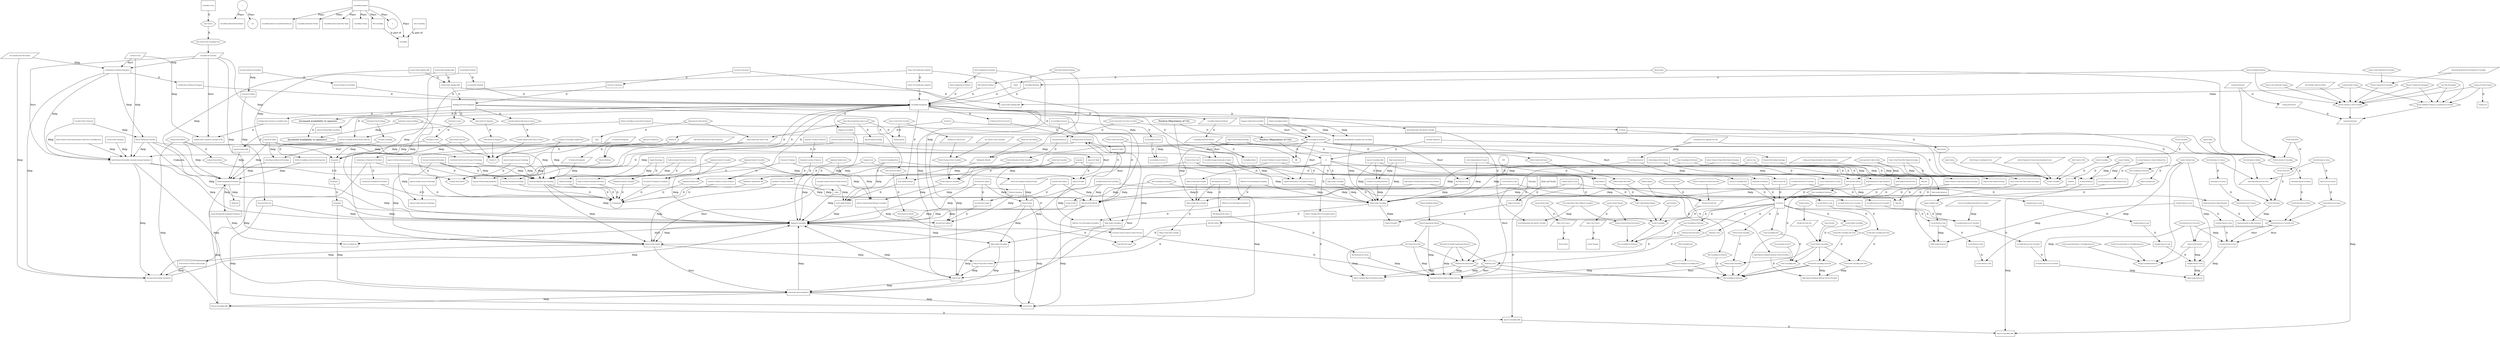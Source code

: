  digraph  RootGraph {
  "Receive Salary" [width="0.78125", height="0.5", pos="1221.25965904282,1333.11732283465", fontsize="8", label="Receive Salary", sides="6", shape=polygon];
  "*Perform the Job of Counselling" [width="0.78125", height="0.5", pos="1349.26162754676,1981.25905511811", fontsize="8", label="*Perform the Job of Counselling", sides="6", shape=polygon];
  "Voice Counselling be Performed" [width="0.78125", height="0.5", pos="660.442729908965,713.322047244095", fontsize="8", label="Voice Counselling be Performed", sides="6", shape=polygon];
  "Provide Counselling" [width="0.78125", height="0.5", pos="583.907296838099,1177.21181102362", fontsize="8", label="Provide Counselling", sides="6", shape=polygon];
  "Web Counselling be Performed" [width="0.78125", height="0.5", pos="711.466351956209,794.534645669292", fontsize="8", label="Web Counselling be Performed", sides="6", shape=polygon];
  "Kids Be Prepared for Formal Abuse Reporting Process" [width="0.812499999999998", height="0.5", pos="256.798044869595,946.613385826772", fontsize="8", label="Kids Be Prepared for Formal Abuse Reporting Process", shape=parallelogram];
  "Edit Online Posts of Kids" [width="0.78125", height="0.47244094488189", pos="1931.54610236221,964.294488188977", fontsize="8", label="Edit Online Posts of Kids", sides="6", shape=polygon];
  "!Moderate Discussion Boards" [width="0.78125", height="0.5", pos="1966.00476377953,759.207874015749", fontsize="8", label="!Moderate Discussion Boards", sides="6", shape=polygon];
  "Perform First Reading of Counselling Posts" [width="0.78125", height="0.5", pos="2284.6946984129,907.920472440945", fontsize="8", label="Perform First Reading of Counselling Posts", sides="6", shape=polygon];
  "Web Counselling be Performed1" [width="0.78125", height="0.5", pos="2085.82658817668,1124.34566929134", fontsize="8", label="Web Counselling be Performed", sides="6", shape=polygon];
  "!Undergo Media Training" [width="0.78125", height="0.5", pos="2255.90532833416,1421.98346456693", fontsize="8", label="!Undergo Media Training", sides="6", shape=polygon];
  "Acquire Public Speaking Skills" [width="0.816179286622626", height="0.490638069621911", pos="2285.50923934549,1591.7251752308", fontsize="8", label="Acquire Public Speaking Skills", shape=box];
  "Request Shifts" [width="0.78125", height="0.5", pos="1249.60611573574,1867.87322834646", fontsize="8", label="Request Shifts", sides="6", shape=polygon];
  "Clinical Supervisors Listen to Calls" [width="0.812499999999998", height="0.5", pos="2123.87224484501,1888.78425343689", fontsize="8", label="Clinical Supervisors Listen to Calls", shape=parallelogram];
  "Undergo Clinical Review" [width="0.78125", height="0.5", pos="2029.57658817668,1995.43228346457", fontsize="8", label="Undergo Clinical Review", sides="6", shape=polygon];
  "*Prepare Technical Phone Environment" [width="0.78125", height="0.5", pos="1632.72619447589,578.109448818898", fontsize="8", label="*Prepare Technical Phone Environment", sides="6", shape=polygon];
  "Voice Counselling be Performed1" [width="0.78125", height="0.5", pos="1637.95257242865,709.495275590552", fontsize="8", label="Voice Counselling be Performed", sides="6", shape=polygon];
  "Log into Phone System" [width="0.78125", height="0.5", pos="1604.37973778298,426.030708661418", fontsize="8", label="Log into Phone System", sides="6", shape=polygon];
  "Log into Activity Manager" [width="0.78125", height="0.5", pos="1575.59036770424,468.550393700788", fontsize="8", label="Log into Activity Manager", sides="6", shape=polygon];
  "Promote CS" [width="0.78125", height="0.5", pos="1632.28328109007,2059.77874015748", fontsize="8", label="Promote CS", sides="6", shape=polygon];
  "Speak Publicly about Job" [width="0.78125", height="0.5", pos="1590.20650943652,2321.41653543307", fontsize="8", label="Speak Publicly about Job", sides="6", shape=polygon];
  "Promote CS1" [width="0.78125", height="0.5", pos="1626.61398975148,2434.80236220472", fontsize="8", label="Promote CS", sides="6", shape=polygon];
  "Provide Information" [width="0.755175700254014", height="0.483312448162569", pos="839.964081865175,1655.87555501575", fontsize="8", label="Provide Information", sides="6", shape=polygon];
  "Undergo Clinical Review1" [width="0.78125", height="0.5", pos="1703.14942282235,1896.21968503937", fontsize="8", label="Undergo Clinical Review", sides="6", shape=polygon];
  "Promote CS2" [width="0.78125", height="0.5", pos="1674.80296612944,2108.81811023622", fontsize="8", label="Promote CS", sides="6", shape=polygon];
  "Web Counselling be Performed2" [width="0.78125", height="0.5", pos="1051.62383227117,808.707874015748", fontsize="8", label="Web Counselling be Performed", sides="6", shape=polygon];
  "Provide Information1" [width="0.78125", height="0.5", pos="683.119895263296,1592.06220472441", fontsize="8", label="Provide Information", sides="6", shape=polygon];
  "Voice Counselling be Performed2" [width="0.78125", height="0.5", pos="1476.82068266487,766.188188976378", fontsize="8", label="Voice Counselling be Performed", sides="6", shape=polygon];
  "Provide Information2" [width="0.78125", height="0.5", pos="541.387611798728,1606.23543307087", fontsize="8", label="Provide Information", sides="6", shape=polygon];
  "Undergo Clinical Review2" [width="0.78125", height="0.472440944881891", pos="1915.7478480192,1992.93466728889", fontsize="8", label="Undergo Clinical Review", sides="6", shape=polygon];
  "Provide Counselling1" [width="0.78125", height="0.5", pos="1782.51950156251,670.802362204725", fontsize="8", label="Provide Counselling", sides="6", shape=polygon];
  "Collect Caller/Situation Statistics" [width="0.78125", height="0.5", pos="1915.7478480192,599.936220472441", fontsize="8", label="Collect Caller/Situation Statistics", sides="6", shape=polygon];
  "Speak at SA Conferences" [width="0.78125", height="0.5", pos="1576.03328109007,2367.76299212598", fontsize="8", label="Speak at SA Conferences", sides="6", shape=polygon];
  "Listen to Calls of New Counsellors" [width="0.78125", height="0.5", pos="1221.70257242865,444.030708661418", fontsize="8", label="Listen to Calls of New Counsellors", sides="6", shape=polygon];
  "Feedback on Calls Be Given" [width="0.812499999999998", height="0.5", pos="1022.15237557826,444.030708661418", fontsize="8", label="Feedback on Calls Be Given", shape=parallelogram];
  "*Provide Training to New Counsellors" [width="0.78125", height="0.5", pos="966.584462192429,514.896850393701", fontsize="8", label="*Provide Training to New Counsellors", sides="6", shape=polygon];
  "Listen to Calls of Experienced Counsellors" [width="0.78125", height="0.5", pos="2100.44272990896,1389.81023622047", fontsize="8", label="Listen to Calls of Experienced Counsellors", sides="6", shape=polygon];
  "*Receive Training from Counsellors" [width="0.78125", height="0.5", pos="2121.91027559055,1489.69606299213", fontsize="8", label="*Receive Training from Counsellors", sides="6", shape=polygon];
  "Be a Mentor to New Counsellors" [width="0.812499999999998", height="0.5", pos="951.286233845973,444.030708661418", fontsize="8", label="Be a Mentor to New Counsellors", shape=parallelogram];
  "Mentoring Be Received from Experienced Counsellors" [width="0.812499999999998", height="0.5", pos="2156.01064329479,1400.15669291339", fontsize="8", label="Mentoring Be Received from Experienced Counsellors", shape=parallelogram];
  "Provide Counselling2" [width="0.78125", height="0.5", pos="986.426981877469,1492.84960629921", fontsize="8", label="Provide Counselling", sides="6", shape=polygon];
  "Provide Counselling3" [width="0.925434535966458", height="0.5", pos="753.764580302666,1318.94409448819", fontsize="8", label="Provide Counselling", sides="6", shape=polygon];
  "Refer Parents to PHL" [width="0.78125", height="0.5", pos="484.251785027075,1045.82598425197", fontsize="8", label="Refer Parents to PHL", sides="6", shape=polygon];
  "Update Outdated Links" [width="0.78125", height="0.5", pos="419.497848019201,1995.43228346457", fontsize="8", label="Update Outdated Links", sides="6", shape=polygon];
  "Report Outdated Links" [width="0.78125", height="0.5", pos="442.175013373532,1875.52677165354", fontsize="8", label="Report Outdated Links", sides="6", shape=polygon];
  "Report Outdated Links1" [width="0.78125", height="0.5", pos="433.671076365658,1747.96771653543", fontsize="8", label="Report Outdated Links", sides="6", shape=polygon];
  "Counselling Policies Be Followed" [width="0.812499999999998", height="0.5", pos="726.321666916839,875.747244094488", fontsize="8", label="Counselling Policies Be Followed", shape=parallelogram];
  "Counselling Policies Be Followed1" [width="0.812499999999998", height="0.5", pos="1050.49883227117,918.266929133859", fontsize="8", label="Counselling Policies Be Followed", shape=parallelogram];
  "Counselling Management" [width="0.875", height="0.875", pos="1224.63465904282,947.286614173229", fontsize="8", label="Counselling Management", shape=box];
  "Attend Counselling Workshops" [width="0.78125", height="0.5", pos="2008.08153543307,1319.61732283465", fontsize="8", label="Attend Counselling Workshops", sides="6", shape=polygon];
  "Counselling Workshops" [width="0.8125", height="0.5078125", pos="1617.42796612944,988.851820866142", fontsize="8", label="Counselling Workshops", shape=box];
  "Web Moderator Meetings" [width="0.8125", height="0.5078125", pos="1234.75080077511,784.469438976378", fontsize="8", label="Web Moderator Meetings", shape=box];
  "Attend Web Moderator Meetings" [width="0.78125", height="0.5", pos="1179.18288738928,620.629133858268", fontsize="8", label="Attend Web Moderator Meetings", sides="6", shape=polygon];
  "!Moderate a Chat" [width="0.78125", height="0.5", pos="2049.41910786172,684.975590551181", fontsize="8", label="!Moderate a Chat", sides="6", shape=polygon];
  "Block Kids who Display Inappropriate Behavoir" [width="0.78125", height="0.5", pos="2051.04413385827,830.074015748032", fontsize="8", label="Block Kids who Display Inappropriate Behavoir", sides="6", shape=polygon];
  "!Perform Email Counselling" [width="0.78125", height="0.5", pos="2006.89942282235,723.668503937008", fontsize="8", label="!Perform Email Counselling", sides="6", shape=polygon];
  "Information/Resources Be Found" [width="0.812499999999998", height="0.5", pos="407.432060617626,1688.61319070398", fontsize="8", label="Information/Resources Be Found", shape=parallelogram];
  "Receive Information from Other Counsellors" [width="0.78125", height="0.5", pos="484.251785027075,1478.67637795276", fontsize="8", label="Receive Information from Other Counsellors", sides="6", shape=polygon];
  "Information/Resources" [width="0.8125", height="0.5078125", pos="908.766548806603,903.812450787402", fontsize="8", label="Information/Resources", shape=box];
  "Provide Information to Other Counselloers" [width="0.78125", height="0.5", pos="980.314777153059,634.802362204725", fontsize="8", label="Provide Information to Other Counselloers", sides="6", shape=polygon];
  "Remove Inappropriate Material" [width="0.78125", height="0.5", pos="1931.54610236221,908.593700787402", fontsize="8", label="Remove Inappropriate Material", sides="6", shape=polygon];
  "*Edit Counselling Posts" [width="0.78125", height="0.5", pos="2326.77147006645,847.400787401575", fontsize="8", label="*Edit Counselling Posts", sides="6", shape=polygon];
  "Remove Identifying Material" [width="0.78125", height="0.5", pos="1929.92107636566,855.054330708662", fontsize="8", label="Remove Identifying Material", sides="6", shape=polygon];
  "Report Abuses" [width="0.78125", height="0.5", pos="455.905328334162,1102.5188976378", fontsize="8", label="Report Abuses", sides="6", shape=polygon];
  "Create Counselling Posts" [width="0.78125", height="0.5", pos="2121.46736220472,730.861417322835", fontsize="8", label="Create Counselling Posts", sides="6", shape=polygon];
  "Encourage Kids to Call CS" [width="0.78125", height="0.5", pos="2207.71635195621,1025.13307086614", fontsize="8", label="Encourage Kids to Call CS", sides="6", shape=polygon];
  "Provide Web Counselling with Audio" [width="0.78125", height="0.5", pos="2193.54312360975,705.668503937008", fontsize="8", label="Provide Web Counselling with Audio", sides="6", shape=polygon];
  "Listen for Cues" [width="0.78125", height="0.5", pos="462.017533058571,1152.69212598425", fontsize="8", label="Listen for Cues", sides="6", shape=polygon];
  "Encourage Kids to Talk to Others" [width="0.78125", height="0.5", pos="313.99274700114,1065.81085533193", fontsize="8", label="Encourage Kids to Talk to Others", sides="6", shape=polygon];
  "Situation Be Dealt with" [width="0.812499999999998", height="0.5", pos="1716.64056455463,571.589763779528", fontsize="8", label="Situation Be Dealt with", shape=parallelogram];
  "Perform Crisis Intervention" [width="0.78125", height="0.5", pos="1774.01556455463,454.377165354331", fontsize="8", label="Perform Crisis Intervention", sides="6", shape=polygon];
  "Perform Conference Call with Third Party" [width="0.78125", height="0.5", pos="1717.32265116881,458.203937007874", fontsize="8", label="Perform Conference Call with Third Party", sides="6", shape=polygon];
  "Diffuse Conflict with Parent" [width="0.78125", height="0.5", pos="1590.20650943652,670.802362204725", fontsize="8", label="Diffuse Conflict with Parent", sides="6", shape=polygon];
  "Assess Situation" [width="0.78125", height="0.5", pos="1830.70847794046,592.282677165355", fontsize="8", label="Assess Situation", sides="6", shape=polygon];
  "Assess Situation1" [width="0.78125", height="0.5", pos="2284.25178502708,1049.65275590551", fontsize="8", label="Assess Situation", sides="6", shape=polygon];
  "Provide Written Counselling" [width="0.78125", height="0.5", pos="2148.18879290109,663.148818897638", fontsize="8", label="Provide Written Counselling", sides="6", shape=polygon];
  "Situation Be Dealt with1" [width="0.812499999999998", height="0.5", pos="2320.42009211369,996.786614173229", fontsize="8", label="Situation Be Dealt with", shape=parallelogram];
  "*Explore Options" [width="0.78125", height="0.5", pos="1830.70847794046,454.377165354331", fontsize="8", label="*Explore Options", sides="6", shape=polygon];
  "*Explore Options1" [width="0.78125", height="0.5", pos="2355.11792675936,911.747244094488", fontsize="8", label="*Explore Options", sides="6", shape=polygon];
  "Provide Web Counselling with Video" [width="0.78125", height="0.515749938844695", pos="2242.17501337353,709.495275590552", fontsize="8", label="Provide Web Counselling with Video", sides="6", shape=polygon];
  "Brief Therapy Counselling Be Used" [width="0.812499999999998", height="0.5", pos="272.778359830225,996.786614173229", fontsize="8", label="Brief Therapy Counselling Be Used", shape=parallelogram];
  "Sign Contract" [width="0.78125", height="0.445198757742336", pos="866.928950381406,2124.96418330395", fontsize="8", label="Sign Contract", sides="6", shape=polygon];
  "Sign Contract with Counselling Union" [width="0.78125", height="0.5", pos="903.779344082193,2027.60551181102", fontsize="8", label="Sign Contract with Counselling Union", sides="6", shape=polygon];
  "Counsellors Union" [width="0.875", height="0.875", pos="878.170092113689,2200.83779527559", fontsize="8", label="Counsellors Union", shape=box];
  "A Resolution Focus Approach Be Used" [width="0.812499999999998", height="0.5", pos="556.242926759358,1074.17244094488", fontsize="8", label="A Resolution Focus Approach Be Used", shape=parallelogram];
  "Undergo CD Based Training" [width="0.78125", height="0.5", pos="2326.77147006645,1474.84960629921", fontsize="8", label="Undergo CD Based Training", sides="6", shape=polygon];
  "Training CDs" [width="0.8125", height="0.5078125", pos="2531.99095825542,1484.91481299213", fontsize="8", label="Training CDs", shape=box];
  "Information in E-Library" [width="0.8125", height="0.5078125", pos="272.778359830225,1889.98125", fontsize="8", label="Information in E-Library", shape=box];
  "Provide Resources in E-Library" [width="0.78125", height="0.5", pos="285.826588176681,2066.29842519685", fontsize="8", label="Provide Resources in E-Library", sides="6", shape=polygon];
  "Counselling Policies" [width="0.8125", height="0.5078125", pos="1052.30591888534,869.508809055118", fontsize="8", label="Counselling Policies", shape=box];
  "Make Tapes for Clinical Review" [width="0.78125", height="0.5", pos="2185.4820999877,1811.18031496063", fontsize="8", label="Make Tapes for Clinical Review", sides="6", shape=polygon];
  "Tapes" [width="0.8125", height="0.5078125", pos="2311.91615510582,1815.00708661417", fontsize="8", label=Tapes, shape=box];
  "*Have Clinical Supervisors Listen to Calls" [width="0.78125", height="0.5", pos="2037.63761179873,1754.4874015748", fontsize="8", label="*Have Clinical Supervisors Listen to Calls", sides="6", shape=polygon];
  "Tape Recording Technology" [width="0.8125", height="0.5078125", pos="2271.20355668062,1725.85969488189", fontsize="8", label="Tape Recording Technology", shape=box];
  "Double Headsets" [width="0.8125", height="0.5078125", pos="1732.62087951526,1082.10723425197", fontsize="8", label="Double Headsets", shape=box];
  "*Receive Feedback" [width="0.78125", height="0.5", pos="2114.61595825542,1970.9125984252", fontsize="8", label="*Receive Feedback", sides="6", shape=polygon];
  "Web Posts Be Reviewed by Clinical Supervisor" [width="0.812499999999998", height="0.5", pos="2056.79804486959,1847.18031496063", fontsize="8", label="Web Posts Be Reviewed by Clinical Supervisor", shape=parallelogram];
  "Receive Training as a New Counsellor" [width="0.78125", height="0.5", pos="2156.69272990896,1570.23543307087", fontsize="8", label="Receive Training as a New Counsellor", sides="6", shape=polygon];
  "Training Be Received" [width="0.812499999999998", height="0.5", pos="2001.91221809794,1620.40866141732", fontsize="8", label="Training Be Received", shape=parallelogram];
  "Receive Additional Training as an Experienced Cousnellor" [width="0.78125", height="0.5", pos="2224.95335983022,1577.02637960597", fontsize="8", label="Receive Additional Training as an Experienced Cousnellor", sides="6", shape=polygon];
  "Receive Call Classification Training" [width="0.78125", height="0.5", pos="2043.30690313731,1556.06220472441", fontsize="8", label="Receive Call Classification Training", sides="6", shape=polygon];
  "Pass Probation within Six Months" [width="0.812499999999998", height="0.5", pos="2064.09236220472,1510.38897637795", fontsize="8", label="Pass Probation within Six Months", shape=parallelogram];
  "Learn Web Technologies" [width="0.78125", height="0.5", pos="2185.4820999877,1450.32992125984", fontsize="8", label="Learn Web Technologies", sides="6", shape=polygon];
  "*Receive Training from Managment" [width="0.78125", height="0.5", pos="2311.65335983022,1519.61381007762", fontsize="8", label="*Receive Training from Managment", sides="6", shape=polygon];
  "!Participate in Board Meetings" [width="0.78125", height="0.5", pos="1737.60808423967,2321.41653543307", fontsize="8", label="!Participate in Board Meetings", sides="6", shape=polygon];
  "*!Promote Counselling" [width="0.78125", height="0.5", pos="1731.93879290109,2381.93622047244", fontsize="8", label="*!Promote Counselling", sides="6", shape=polygon];
  "!Participate in Sponsor Meetings" [width="0.78125", height="0.5", pos="1618.11005274361,2278.8968503937", fontsize="8", label="!Participate in Sponsor Meetings", sides="6", shape=polygon];
  "*Meeting Be Attended" [width="0.812499999999998", height="0.5", pos="1064.67206061763,500.723622047244", fontsize="8", label="*Meeting Be Attended", shape=parallelogram];
  "Attend Part Time Meeting" [width="0.78125", height="0.5", pos="1079.52737557826,401.511023622048", fontsize="8", label="Attend Part Time Meeting", sides="6", shape=polygon];
  "Provide Support to Counsellors" [width="0.78125", height="0.5", pos="1093.70060392471,628.282677165355", fontsize="8", label="Provide Support to Counsellors", sides="6", shape=polygon];
  "Debrief with Counsellors" [width="0.78125", height="0.5", pos="1037.45060392471,553.589763779528", fontsize="8", label="Debrief with Counsellors", sides="6", shape=polygon];
  "Find Information in E-Library" [width="0.78125", height="0.5", pos="315.013753531012,1611.22736393233", fontsize="8", label="Find Information in E-Library", sides="6", shape=polygon];
  "Find Information in Binders" [width="0.78125", height="0.5", pos="371.706666916839,1611.22736393233", fontsize="8", label="Find Information in Binders", sides="6", shape=polygon];
  "Find Information in Library" [width="0.78125", height="0.5", pos="428.399580302666,1611.22736393233", fontsize="8", label="Find Information in Library", sides="6", shape=polygon];
  "Information Binders at Stations" [width="0.8125", height="0.5078125", pos="341.837414948335,1895.93843503937", fontsize="8", label="Information Binders at Stations", shape=box];
  "Resources in the Library" [width="0.8125", height="0.5078125", pos="385.260643294792,1833.28833661417", fontsize="8", label="Resources in the Library", shape=box];
  "Improve [IT Skills]" [width="0.816179286622626", height="0.490638069621911", pos="1669.18150943653,1570.90866141732", fontsize="8", label="Improve [IT Skills]", shape=box];
  "Positive [Employment Evaluation]" [width="0.959270745673521", height="0.520909585992058", pos="1000.89675234376,1810.42756986492", fontsize="8", label="Positive [Employment Evaluation]", shape=box];
  "*Increase [IT Training]" [width="0.919900666933358", height="0.552989146950473", pos="2272.58436339197,1289.23278598939", fontsize="8", label="*Increase [IT Training]", shape=box];
  "Improve [IT Skills]1" [width="0.816179286622626", height="0.490638069621911", pos="2207.76418660188,1372.48346456693", fontsize="8", label="Improve [IT Skills]", shape=box];
  "*Increase [IT Training for Counsellors]" [width="0.959270745673519", height="0.576656078653515", pos="1689.19765116881,936.266929133858", fontsize="8", label="*Increase [IT Training for Counsellors]", shape=box];
  "IT Department" [width="0.915667358132369", height="0.891300179474155", pos="1467.04356582535,1039.21987732721", fontsize="8", label="IT Department", shape=ellipse];
  "Improve [IT Skills]2" [width="0.816179286622626", height="0.490638069621911", pos="1639.97267716535,953.929899640247", fontsize="8", label="Improve [IT Skills]", shape=box];
  "Improve [Call Recording Equipment]" [width="0.982385329531612", height="0.590551181102362", pos="1993.98925962063,1800.83385826772", fontsize="8", label="Improve [Call Recording Equipment]", shape=box];
  "Improve [Call Recording Equipment]1" [width="0.982385329531612", height="0.590551181102362", pos="1434.07954093259,1134.69212598425", fontsize="8", label="Improve [Call Recording Equipment]", shape=box];
  "Improve Quality Assurance Technology" [width="1.01265635252895", height="0.608748305842383", pos="1966.59816174961,1878.13151768259", fontsize="8", label="Improve Quality Assurance Technology", shape=box];
  "Increased Peer Support" [width="0.816179286622626", height="0.490638069621911", pos="712.280892888797,837.054330708662", fontsize="8", label="Increased Peer Support", shape=box];
  "*High Quality Counselling" [width="0.788915956329141", height="0.474248989470157", pos="690.138238170577,1091.91863291226", fontsize="8", label="*High Quality Counselling", shape=box];
  "Increase Connection [Between Counsellors and Counselled]" [width="1.11675106063415", height="0.671323805465674", pos="451.56452087229,720.514960629922", fontsize="8", label="Increase Connection [Between Counsellors and Counselled]", shape=box];
  "Consideration of Feedback [Managers]" [width="0.984251968503933", height="0.591673292575996", pos="1334.86694250739,1333.11732283465", fontsize="8", label="Consideration of Feedback [Managers]", shape=box];
  "Consideration of Feedback [Managers]1" [width="0.984251968503933", height="0.591673292575996", pos="1313.6070999877,1113.47267947762", fontsize="8", label="Consideration of Feedback [Managers]", shape=box];
  "Engage in Dialog [with Counselled]" [width="0.934289522843102", height="0.561638864731033", pos="534.287244094489,898.721158349999", fontsize="8", label="Engage in Dialog [with Counselled]", shape=box];
  "Deepen [Counselling Session]" [width="0.905511811023629", height="0.544339429169922", pos="562.633700787402,740.111180080039", fontsize="8", label="Deepen [Counselling Session]", shape=box];
  "Increased Caution [Content of Online Services]" [width="0.984251968503941", height="0.591673292576", pos="1689.40535433071,1648.90181333589", fontsize="8", label="Increased Caution [Content of Online Services]", shape=box];
  "Avoid Liability Problems" [width="0.816179286622626", height="0.490638069621911", pos="1660.67757242865,1539.07246256448", fontsize="8", label="Avoid Liability Problems", shape=box];
  "Increase Number [of Counsellors]" [width="0.91270623897849", height="0.548664288060196", pos="1339.3779104177,1370.05832185031", fontsize="8", label="Increase Number [of Counsellors]", shape=box];
  "Avoid Short Staffing" [width="0.816179286622626", height="0.490638069621911", pos="1306.34686376723,1769.33385826772", fontsize="8", label="Avoid Short Staffing", shape=box];
  "High Degree of Similarity [Between Services Provided]" [width="0.801790430712888", height="0.481988351841355", pos="1718.06210667447,1769.30904925497", fontsize="8", label="High Degree of Similarity [Between Services Provided]", shape=box];
  "*Decrease Work Difficulty" [width="0.816179286622626", height="0.490638069621911", pos="1378.42262517226,1740.65120272196", fontsize="8", label="*Decrease Work Difficulty", shape=box];
  "Perform Duties Quickly" [width="0.816179286622626", height="0.490638069621911", pos="945.484488188976,1669.78506098967", fontsize="8", label="Perform Duties Quickly", shape=box];
  "*Decrease Difficulties with Technology" [width="0.894919444102939", height="0.53797193302799", pos="1445.24450156251,1675.31502108507", fontsize="8", label="*Decrease Difficulties with Technology", shape=box];
  "Improve Quality Assurance Technology1" [width="1.01265635252895", height="0.608748305842383", pos="1553.52942405257,1432.32992125984", fontsize="8", label="Improve Quality Assurance Technology", shape=box];
  "Clearer Call Classification Catagories" [width="0.959270745673521", height="0.576656078653516", pos="1270.18809092644,1325.53048497326", fontsize="8", label="Clearer Call Classification Catagories", shape=box];
  "*Decrease Work Load" [width="0.816179286622626", height="0.490638069621911", pos="1213.56620709891,1964.26931295818", fontsize="8", label="*Decrease Work Load", shape=box];
  "Happiness [Counsellors]" [width="0.841160509453044", height="0.505655283544394", pos="1264.00080077511,2207.82711845382", fontsize="8", label="Happiness [Counsellors]", shape=box];
  "Accessible Resources for Counselors" [width="0.816179286622626", height="0.490638069621911", pos="880.287637795275,1574.06220472441", fontsize="8", label="Accessible Resources for Counselors", shape=box];
  "*Effective Use of Technology [Counsellors]" [width="0.984251968503938", height="0.591673292575998", pos="1958.69669291339,1407.95693144612", fontsize="8", label="*Effective Use of Technology [Counsellors]", shape=box];
  "*Effective Use of Technology [Counsellors]1" [width="0.984251968503938", height="0.591673292575998", pos="739.799055118111,1003.97952755906", fontsize="8", label="*Effective Use of Technology [Counsellors]", shape=box];
  "Avoid Tension/Confrontation/ Animosity [Amongst Employees]" [width="1.04330708661417", height="0.627173690130556", pos="904.709462192429,1880.10502449824", fontsize="8", label="Avoid Tension/Confrontation/ Animosity [Amongst Employees]", shape=box];
  "Enthusiastic [Work Atmosphere]" [width="0.905511811023621", height="0.490638069621911", pos="1129.56283464567,2098.80785239615", fontsize="8", label="Enthusiastic [Work Atmosphere]", shape=box];
  "Pride [In Job]" [width="0.816179286622626", height="0.490638069621911", pos="1525.82419997541,2066.63545469046", fontsize="8", label="Pride [In Job]", shape=box];
  "Recognition" [width="0.7090347451173", height="0.426229192949444", pos="1592.8062586123,2099.64267614303", fontsize="8", label=Recognition, shape=box];
  "Accommodate Schedules" [width="0.894919444102939", height="0.53797193302799", pos="1160.91755905512,1375.63700787402", fontsize="8", label="Accommodate Schedules", shape=box];
  "*High Quality Counselling1" [width="0.788915956329141", height="0.474248989470157", pos="925.52286419163,1500.04251968504", fontsize="8", label="*High Quality Counselling", shape=box];
  "Current Resource Links" [width="0.816179286622626", height="0.490638069621911", pos="825.66671966045,1690.937773656", fontsize="8", label="Current Resource Links", shape=box];
  "Complete Resource Links" [width="0.735551419821846", height="0.442169428511741", pos="836.937344802079,1731.7125876154", fontsize="8", label="Complete Resource Links", shape=box];
  "Improved Writing Skills" [width="0.816179286622626", height="0.490638069621911", pos="1080.78482989667,1361.46377952756", fontsize="8", label="Improved Writing Skills", shape=box];
  "Improved Writing Skills [Counsellors]" [width="0.816179286622626", height="0.490638069621911", pos="988.866548806604,1092.50863979773", fontsize="8", label="Improved Writing Skills [Counsellors]", shape=box];
  "Reduce Monitoring of Activities" [width="0.816179286622626", height="0.490638069621911", pos="1173.11851731054,1822.53702949361", fontsize="8", label="Reduce Monitoring of Activities", shape=box];
  "Avoid Being Directive" [width="0.816179286622626", height="0.490638069621911", pos="348.999277965051,933.113385826773", fontsize="8", label="Avoid Being Directive", shape=box];
  "Consistent Resource Links" [width="0.816179286622626", height="0.490638069621911", pos="287.084042495096,1715.79448818898", fontsize="8", label="Consistent Resource Links", shape=box];
  "*High Quality Resources" [width="0.816179286622626", height="0.490638069621911", pos="400.469869266749,1428.84017909991", fontsize="8", label="*High Quality Resources", shape=box];
  "Current Resource Links1" [width="0.816179286622626", height="0.490638069621911", pos="542.202152731316,1648.41808861663", fontsize="8", label="Current Resource Links", shape=box];
  "Simple [Technology]" [width="0.816179286622626", height="0.490638069621911", pos="1490.77245431841,1379.12675003395", fontsize="8", label="Simple [Technology]", shape=box];
  "Move on to Better Job" [width="0.880530588193203", height="0.490638069621911", pos="1068.92824840675,2130.30785239615", fontsize="8", label="Move on to Better Job", shape=box];
  "Acquire Recognizable Employment Experience" [width="0.816179286622626", height="0.490638069621911", pos="958.895066117143,2002.74879727804", fontsize="8", label="Acquire Recognizable Employment Experience", shape=box];
  "Anonymity" [width="0.654923553021071", height="0.393700787401573", pos="1611.4525984252,1485.86929133858", fontsize="8", label=Anonymity, shape=box];
  "Safety" [width="0.644310115752258", height="0.387320625029195", pos="1425.05760511196,2183.28133777664", fontsize="8", label=Safety, shape=box];
  "Remember Locations of Resouces" [width="0.816179286622626", height="0.490638069621911", pos="860.445118110235,1613.09214760385", fontsize="8", label="Remember Locations of Resouces", shape=box];
  "Easily Accessable Technology Instructions" [width="0.816179286622626", height="0.490638069621911", pos="1447.21677165354,1350.78029334103", fontsize="8", label="Easily Accessable Technology Instructions", shape=box];
  "Easily Accessable Technology Instructions1" [width="0.816179286622626", height="0.490638069621911", pos="1461.39,1180.70155318355", fontsize="8", label="Easily Accessable Technology Instructions", shape=box];
  "Decrease Clumsiness [Technology]" [width="0.816179286622626", height="0.490638069621911", pos="1024.09191651084,1400.493722407", fontsize="8", label="Decrease Clumsiness [Technology]", shape=box];
  "Decrease Clumsiness [Technology]1" [width="0.816179286622626", height="0.490638069621911", pos="967.399003125017,1007.13307086614", fontsize="8", label="Decrease Clumsiness [Technology]", shape=box];
  "Reduce Physical Observation/Hearing by Staff Not in Counselling Team" [width="1.13113991654389", height="0.67997352324623", pos="840.602598425196,1811.13967675812", fontsize="8", label="Reduce Physical Observation/Hearing by Staff Not in Counselling Team", shape=box];
  "Release Tension" [width="0.816179286622626", height="0.490638069621911", pos="1142.70006536663,1539.07246256448", fontsize="8", label="Release Tension", shape=box];
  "Counsellors Police Themselves" [width="0.816179286622626", height="0.490638069621911", pos="902.964803149605,1775.97714373474", fontsize="8", label="Counsellors Police Themselves", shape=box];
  "Control of Floor Operations" [width="0.866141732283465", height="0.520672497466878", pos="855.811824397154,1937.99516016993", fontsize="8", label="Control of Floor Operations", shape=box];
  "Support Individuality in Counselling Techniques" [width="0.816179286622626", height="0.490638069621911", pos="419.865419697334,773.718131855817", fontsize="8", label="Support Individuality in Counselling Techniques", shape=box];
  "Counsellors Engage Emotionally in Session " [width="0.816179286622626", height="0.490638069621911", pos="377.345734657964,887.10395862747", fontsize="8", label="Counsellors Engage Emotionally in Session ", shape=box];
  "*High Quality Resources1" [width="0.78740157480315", height="0.490638069621911", pos="385.260643294792,1163.03858267717", fontsize="8", label="*High Quality Resources", shape=box];
  "Accessible Resources for Counselors1" [width="0.816179286622626", height="0.490638069621911", pos="442.989554306119,1187.89529721015", fontsize="8", label="Accessible Resources for Counselors", shape=box];
  "Perform Counselling as Instructed By Supervisor" [width="0.816179286622626", height="0.490638069621911", pos="1044.52346456693,1429.17637795276", fontsize="8", label="Perform Counselling as Instructed By Supervisor", shape=box];
  "Perform Counselling as Instructed By Supervisor1" [width="0.816179286622626", height="0.490638069621911", pos="740.62734958171,922.093700787402", fontsize="8", label="Perform Counselling as Instructed By Supervisor", shape=box];
  "Perform Counselling as Instructed By Supervisor2" [width="0.816179286622626", height="0.490638069621911", pos="1050.36637795275,1088.68269878495", fontsize="8", label="Perform Counselling as Instructed By Supervisor", shape=box];
  "Decrease Factory Worker Atmosphere" [width="0.919900666933358", height="0.552989146950473", pos="1167.31255236835,1976.19790252081", fontsize="8", label="Decrease Factory Worker Atmosphere", shape=box];
  "Comfortable with Perceived Purpose of Technology" [width="0.919900666933358", height="0.552989146950473", pos="1453.02273659573,1778.22178251856", fontsize="8", label="Comfortable with Perceived Purpose of Technology", shape=box];
  "Control of Counselling Work" [width="0.866141732283465", height="0.472270004392605", pos="1543.42110236221,1539.73371291273", fontsize="8", label="Control of Counselling Work", shape=box];
  "Avoid Being Labelled Anti-Technology" [width="0.816179286622626", height="0.490638069621911", pos="1221.48111573574,1542.22600587156", fontsize="8", label="Avoid Being Labelled Anti-Technology", shape=box];
  "Consideration of Feedback [IT Providers]" [width="0.816179286622626", height="0.490638069621911", pos="1447.21677165354,1389.81023622047", fontsize="8", label="Consideration of Feedback [IT Providers]", shape=box];
  "Professional Work Environment" [width="0.816179286622626", height="0.490638069621911", pos="1222.51711336124,1081.48895475836", fontsize="8", label="Professional Work Environment", shape=box];
  "Professional Work Environment1" [width="0.816179286622626", height="0.490638069621911", pos="1177.92543307086,1333.11732283465", fontsize="8", label="Professional Work Environment", shape=box];
  "Improve Communication [Between Counsellors]" [width="1.13113991654389", height="0.679973523246232", pos="1148.81632595966,478.856212191195", fontsize="8", label="Improve Communication [Between Counsellors]", shape=box];
  "Increased Peer Support1" [width="0.906777307353302", height="0.490638069621911", pos="1032.93162085999,666.975590551181", fontsize="8", label="Increased Peer Support", shape=box];
  "*Improve Web Posting Technology" [width="0.816179286622626", height="0.490638069621911", pos="1704.40687714077,1683.95828933613", fontsize="8", label="*Improve Web Posting Technology", shape=box];
  "*Help As Many Kids as Possible" [width="0.816179286622626", height="0.490638069621911", pos="986.794553555602,1425.68663579282", fontsize="8", label="*Help As Many Kids as Possible", shape=box];
  "Reduce Number of Steps [Web Posting Technology]" [width="0.816179286622626", height="0.490638069621911", pos="2292.80355668062,720.514960629922", fontsize="8", label="Reduce Number of Steps [Web Posting Technology]", shape=box];
  "*Improve Web Posting Technology1" [width="0.816179286622626", height="0.490638069621911", pos="2023.51221809794,1092.50863979773", fontsize="8", label="*Improve Web Posting Technology", shape=box];
  "Easier to Find Posts [Web Posting Technology]" [width="0.816179286622626", height="0.490638069621911", pos="2340.13015748031,737.841732283465", fontsize="8", label="Easier to Find Posts [Web Posting Technology]", shape=box];
  "Easier to Find Posts [Web Posting Technology]1" [width="0.816179286622626", height="0.490638069621911", pos="2242.98955430612,426.030708661418", fontsize="8", label="Easier to Find Posts [Web Posting Technology]", shape=box];
  "Reduce Number of Steps [Web Posting Technology]1" [width="0.905511811023615", height="0.490638069621911", pos="2213.6070999877,394.194509808572", fontsize="8", label="Reduce Number of Steps [Web Posting Technology]", shape=box];
  "CS Services" [width="0.875", height="0.875", pos="2284.47324171999,71.7000000000003", fontsize="8", label="CS Services", shape=box];
  "Variety in Work" [width="0.816179286622626", height="0.490638069621911", pos="1624.58982914615,1780.01734445424", fontsize="8", label="Variety in Work", shape=box];
  "Reduce Staggering of Schedules" [width="0.816179286622626", height="0.490638069621911", pos="1208.34388501478,578.446478312509", fontsize="8", label="Reduce Staggering of Schedules", shape=box];
  "Reduce Staggering of Schedules1" [width="0.816179286622626", height="0.490638069621911", pos="1293.38325509352,780.361417322835", fontsize="8", label="Reduce Staggering of Schedules", shape=box];
  "Effective Debriefing" [width="0.816179286622626", height="0.490638069621911", pos="939.052546432104,581.936220472441", fontsize="8", label="Effective Debriefing", shape=box];
  "Find Effective Cues" [width="0.816179286622626", height="0.490638069621911", pos="278.133136232767,876.420472440946", fontsize="8", label="Find Effective Cues", shape=box];
  "Avoid Pressure to Perform Duties Quickly" [width="0.816179286622626", height="0.490638069621911", pos="1015.14101024852,1882.71968503937", fontsize="8", label="Avoid Pressure to Perform Duties Quickly", shape=box];
  "Increase [Feedback]" [width="0.816179286622626", height="0.490638069621911", pos="2186.29664092029,1315.45435232826", fontsize="8", label="Increase [Feedback]", shape=box];
  "Improve Counselling Skills" [width="0.816179286622626", height="0.490638069621911", pos="1929.10653543307,1485.53309248574", fontsize="8", label="Improve Counselling Skills", shape=box];
  "Improve Counselling Skills1" [width="0.816179286622626", height="0.490638069621911", pos="1688.16165354331,1605.89840357726", fontsize="8", label="Improve Counselling Skills", shape=box];
  "Improve Counselling Skills2" [width="0.816179286622626", height="0.490638069621911", pos="733.748438570384,1046.49921259843", fontsize="8", label="Improve Counselling Skills", shape=box];
  "Increase IT Methods to Acquire Feedback" [width="0.816179286622626", height="0.490638069621911", pos="1957.45299212598,1361.46377952756", fontsize="8", label="Increase IT Methods to Acquire Feedback", shape=box];
  "Increase IT Methods to Acquire Feedback1" [width="0.816179286622626", height="0.490638069621911", pos="1576.84782202265,1017.81655705267", fontsize="8", label="Increase IT Methods to Acquire Feedback", shape=box];
  "Avoid Burnout" [width="0.816179286622626", height="0.490638069621911", pos="1298.60557717765,1950.09608461172", fontsize="8", label="Avoid Burnout", shape=box];
  "Decrease Kids Isolation" [width="0.816179286622626", height="0.490638069621911", pos="393.590958255423,993.296041372531", fontsize="8", label="Decrease Kids Isolation", shape=box];
  "Increased Peer Support2" [width="0.906777307353302", height="0.490638069621911", pos="970.660531871322,1460.67637795276", fontsize="8", label="Increased Peer Support", shape=box];
  "*Allow User to Log In" [width="0.812499999999998", height="0.5", pos="1491.6759976255,373.164566929134", fontsize="8", label="*Allow User to Log In", shape=parallelogram];
  "Phone System" [width="0.875", height="0.875", pos="1423.05985589322,312.644881889764", fontsize="8", label="Phone System", shape=box];
  "*Allow User to Log In1" [width="0.812499999999998", height="0.5", pos="1433.1759976255,422.203937007874", fontsize="8", label="*Allow User to Log In", shape=parallelogram];
  "Activity Manager" [width="0.875", height="0.875", pos="1363.2133992003,340.991338582677", fontsize="8", label="Activity Manager", shape=box];
  "*Salary" [width="0.8125", height="0.5078125", pos="1234.75080077511,1124.62691929134", fontsize="8", label="*Salary", shape=box];
  "*High Quality Counselling2" [width="0.788915956329141", height="0.474248989470157", pos="817.697293288687,1171.15853244207", fontsize="8", label="*High Quality Counselling", shape=box];
  "*Help As Many Kids as Possible1" [width="0.816179286622626", height="0.490638069621911", pos="604.117388201271,674.50553343062", fontsize="8", label="*Help As Many Kids as Possible", shape=box];
  "*Help As Many Kids as Possible2" [width="0.816179286622626", height="0.490638069621911", pos="965.327007874015,1166.5283248371", fontsize="8", label="*Help As Many Kids as Possible", shape=box];
  "*Effective Use of Technology [Counsellors]2" [width="0.984251968503938", height="0.591673292575998", pos="1575.81182439715,1085.0454307586", fontsize="8", label="*Effective Use of Technology [Counsellors]", shape=box];
  "Improve Counselling Skills3" [width="0.816179286622626", height="0.490638069621911", pos="1845.69219135088,1567.41891925739", fontsize="8", label="Improve Counselling Skills", shape=box];
  "*High Quality Resources2" [width="0.816179286622626", height="0.490638069621911", pos="398.397874015747,1315.45435232826", fontsize="8", label="*High Quality Resources", shape=box];
  "Remember Locations of Resouces1" [width="0.816179286622626", height="0.490638069621911", pos="689.603727534466,1545.7157480315", fontsize="8", label="Remember Locations of Resouces", shape=box];
  "Remember Locations of Resouces2" [width="0.816179286622626", height="0.490638069621911", pos="542.202152731316,1559.88897637795", fontsize="8", label="Remember Locations of Resouces", shape=box];
  "Accessible Resources for Counselors2" [width="0.816179286622626", height="0.490638069621911", pos="689.603727534466,1503.19606299213", fontsize="8", label="Accessible Resources for Counselors", shape=box];
  "Accessible Resources for Counselors3" [width="0.816179286622626", height="0.490638069621911", pos="534.460866141731,1520.85903349852", fontsize="8", label="Accessible Resources for Counselors", shape=box];
  "Accessible Resources for Counselors4" [width="0.816179286622626", height="0.490638069621911", pos="462.832073991159,1315.45435232826", fontsize="8", label="Accessible Resources for Counselors", shape=box];
  "Current Resource Links2" [width="0.816179286622626", height="0.490638069621911", pos="681.862440944881,1634.24486027017", fontsize="8", label="Current Resource Links", shape=box];
  "Complete Resource Links1" [width="0.735551419821846", height="0.442169428511741", pos="681.031832991055,1675.01967422957", fontsize="8", label="Complete Resource Links", shape=box];
  "Complete Resource Links2" [width="0.735551419821846", height="0.442169428511741", pos="539.299549526488,1685.7031604161", fontsize="8", label="Complete Resource Links", shape=box];
  "Increased Peer Support3" [width="0.906777307353302", height="0.490638069621911", pos="909.670092113689,1180.70155318355", fontsize="8", label="Increased Peer Support", shape=box];
  "Increased Caution [Content of Online Services]1" [width="0.984251968503941", height="0.591673292576", pos="1823.84332046015,1163.03858267717", fontsize="8", label="Increased Caution [Content of Online Services]", shape=box];
  "Increased Caution [Content of Online Services]2" [width="0.984251968503941", height="0.591673292576", pos="1994.12976377953,1039.37220241215", fontsize="8", label="Increased Caution [Content of Online Services]", shape=box];
  "*Improve Web Posting Technology2" [width="0.816179286622626", height="0.490638069621911", pos="1860.31238895179,1194.87478153001", fontsize="8", label="*Improve Web Posting Technology", shape=box];
  "Improve Quality Assurance Technology2" [width="1.01265635252895", height="0.608748305842383", pos="1604.15828109007,1183.64332870621", fontsize="8", label="Improve Quality Assurance Technology", shape=box];
  "Clearer Call Classification Catagories1" [width="0.959270745673521", height="0.576656078653516", pos="1284.3613192729,1071.41282211336", fontsize="8", label="Clearer Call Classification Catagories", shape=box];
  "Improve [IT Skills]3" [width="0.816179286622626", height="0.490638069621911", pos="1802.58347794046,1471.35986413928", fontsize="8", label="Improve [IT Skills]", shape=box];
  "Acquire Public Speaking Skills1" [width="0.816179286622626", height="0.490638069621911", pos="1730.68133858268,2211.85748031496", fontsize="8", label="Acquire Public Speaking Skills", shape=box];
  "Acquire Public Speaking Skills2" [width="0.816179286622626", height="0.490638069621911", pos="1930.14253305857,2094.98191138338", fontsize="8", label="Acquire Public Speaking Skills", shape=box];
  "Acquire Public Speaking Skills3" [width="0.816179286622626", height="0.490638069621911", pos="1682.49236220472,1956.73937007874", fontsize="8", label="Acquire Public Speaking Skills", shape=box];
  "Recognition1" [width="0.7090347451173", height="0.426229192949444", pos="1621.15271530521,2156.33558952886", fontsize="8", label=Recognition, shape=box];
  "Recognition2" [width="0.7090347451173", height="0.426229192949444", pos="1714.34642561508,2454.66889866012", fontsize="8", label=Recognition, shape=box];
  "!Retain Job" [width="0.816179286622626", height="0.490638069621911", pos="924.879318085647,1956.73937007874", fontsize="8", label="!Retain Job", shape=box];
  "Training Be Received1" [width="0.812499999999998", height="0.5", pos="1831.83347794046,1762.14094488189", fontsize="8", label="Training Be Received", shape=parallelogram];
  "Training Be Received2" [width="0.865165857734336", height="0.492782152230975", pos="1717.54410786172,1811.44015748031", fontsize="8", label="Training Be Received", shape=parallelogram];
  "Cutting and Pasting Be Added to Web Posting Software" [width="0.812499999999998", height="0.5", pos="2212.70355668062,1077.99921259843", fontsize="8", label="Cutting and Pasting Be Added to Web Posting Software", shape=parallelogram];
  "Complete Resource Links3" [width="0.735551419821846", height="0.442169428511741", pos="613.898902417425,1869.95512892003", fontsize="8", label="Complete Resource Links", shape=box];
  "Complete Resource Links4" [width="0.735551419821846", height="0.442169428511741", pos="557.205989031599,2082.55355411688", fontsize="8", label="Complete Resource Links", shape=box];
  "Consistent Resource Links1" [width="0.816179286622626", height="0.490638069621911", pos="202.044672416356,1882.38348618652", fontsize="8", label="Consistent Resource Links", shape=box];
  "Consistent Resource Links2" [width="0.816179286622626", height="0.490638069621911", pos="265.169527559054,2123.32836807629", fontsize="8", label="Consistent Resource Links", shape=box];
  "Current Resource Links3" [width="0.816179286622626", height="0.490638069621911", pos="554.303385826771,1871.7", fontsize="8", label="Current Resource Links", shape=box];
  "Current Resource Links4" [width="0.816179286622626", height="0.490638069621911", pos="525.956929133857,2041.77874015748", fontsize="8", label="Current Resource Links", shape=box];
  "Accessible Resources for Counselors5" [width="0.816179286622626", height="0.490638069621911", pos="497.610472440944,1875.18974215993", fontsize="8", label="Accessible Resources for Counselors", shape=box];
  "Accessible Resources for Counselors6" [width="0.816179286622626", height="0.490638069621911", pos="471.336010999033,2013.43228346457", fontsize="8", label="Accessible Resources for Counselors", shape=box];
  "*High Quality Resources3" [width="0.816179286622626", height="0.490638069621911", pos="568.476614173228,2183.51102362205", fontsize="8", label="*High Quality Resources", shape=box];
  "Manage Counselling Resources" [width="0.78125", height="0.5", pos="314.615958255422,2264.72362204724", fontsize="8", label="Manage Counselling Resources", sides="6", shape=polygon];
  "Tools to Burn Negative Energy Be Present" [width="0.812499999999998", height="0.5", pos="1617.42796612944,1825.35354330709", fontsize="8", label="Tools to Burn Negative Energy Be Present", shape=parallelogram];
  "!IT Systems Be Integrated" [width="0.812499999999998", height="0.5", pos="1518.21536770424,1403.98346456693", fontsize="8", label="!IT Systems Be Integrated", shape=parallelogram];
  "Comment on Technology Usability Issues" [width="0.78125", height="0.5", pos="1411.18091888534,1577.88897637795", fontsize="8", label="Comment on Technology Usability Issues", sides="6", shape=polygon];
  "Counsellors Be Unionized" [width="0.866141732283463", height="0.5", pos="991.874816523138,2094.64488188976", fontsize="8", label="Counsellors Be Unionized", shape=parallelogram];
  "Be Consulted about New Policies" [width="0.812499999999998", height="0.5", pos="1137.34528896408,1762.14094488189", fontsize="8", label="Be Consulted about New Policies", shape=parallelogram];
  "Get Rid of Union" [width="0.812499999999998", height="0.5", pos="1406.63662754676,1531.54251968504", fontsize="8", label="Get Rid of Union", shape=parallelogram];
  "Increase CS Awareness" [width="0.816179286622626", height="0.490638069621911", pos="1660.85119447589,2002.74879727804", fontsize="8", label="Increase CS Awareness", shape=box];
  "Increase CS Awareness1" [width="0.816179286622626", height="0.490638069621911", pos="1781.70496062992,2123.32836807629", fontsize="8", label="Increase CS Awareness", shape=box];
  "Marketing and Fund Development" [width="0.875", height="0.875", pos="2267.14647006645,2342.57007874016", fontsize="8", label="Marketing and Fund Development", shape=box];
  "Accountability of services" [width="0.816179286622626", height="0.490638069621911", pos="896.532861392734,1531.54251968504", fontsize="8", label="Accountability of services", shape=box];
  "Accountability of services1" [width="0.816179286622626", height="0.490638069621911", pos="817.162782652576,1223.22123822292", fontsize="8", label="Accountability of services", shape=box];
  "Accountability of services2" [width="0.816179286622626", height="0.490638069621911", pos="653.515984251968,1138.18186814418", fontsize="8", label="Accountability of services", shape=box];
  "High Degree of Similarity [Between Services Provided]1" [width="0.801790430712888", height="0.481988351841355", pos="1959.00698856423,1233.90472440945", fontsize="8", label="High Degree of Similarity [Between Services Provided]", shape=box];
  "High Degree of Similarity [Between Services Provided]2" [width="0.801790430712888", height="0.481988351841355", pos="2143.25895706817,1131.51377366442", fontsize="8", label="High Degree of Similarity [Between Services Provided]", shape=box];
  "Reduce Contagion Effect [Of Harmful Actions]" [width="0.816179286622626", height="0.490638069621911", pos="2356.37538107777,776.871675162903", fontsize="8", label="Reduce Contagion Effect [Of Harmful Actions]", shape=box];
  "Increase Emphasis on Online Feedback Form" [width="0.816179286622626", height="0.490638069621911", pos="2333.69821572344,1428.84017909991", fontsize="8", label="Increase Emphasis on Online Feedback Form", shape=box];
  "Increase Emphasis on Online Feedback Form1" [width="0.816179286622626", height="0.490638069621911", pos="2538.55535433071,539.416535433071", fontsize="8", label="Increase Emphasis on Online Feedback Form", shape=box];
  "Avoid Dialogues [Web Services]" [width="0.816179286622626", height="0.490638069621911", pos="908.634094488188,68.2102578400683", fontsize="8", label="Avoid Dialogues [Web Services]", shape=box];
  "Avoid Dialogues [Web Services]1" [width="0.816179286622626", height="0.490638069621911", pos="414.643097613206,663.485848391249", fontsize="8", label="Avoid Dialogues [Web Services]", shape=box];
  "Avoid Relationships with Specific Counsellor" [width="0.816179286622626", height="0.490638069621911", pos="1418.87031496063,805.218131855816", fontsize="8", label="Avoid Relationships with Specific Counsellor", shape=box];
  "Avoid Relationships with Specific Counsellor1" [width="0.816179286622626", height="0.490638069621911", pos="1574.77582677165,624.455905511811", fontsize="8", label="Avoid Relationships with Specific Counsellor", shape=box];
  "*Encourage Kids to Talk to Different Counsellors" [width="0.78125", height="0.5", pos="1768.34627321605,596.109448818898", fontsize="8", label="*Encourage Kids to Talk to Different Counsellors", sides="6", shape=polygon];
  "Reduce Prank Calls" [width="0.816179286622626", height="0.490638069621911", pos="1798.84950824927,853.079559988449", fontsize="8", label="Reduce Prank Calls", shape=box];
  "Reduce Prank Calls1" [width="0.816179286622626", height="0.490638069621911", pos="1631.46874015748,1513.87954917865", fontsize="8", label="Reduce Prank Calls", shape=box];
  "Anonymity [Counsellors]" [width="0.816179286622626", height="0.490638069621911", pos="1869.71564998156,856.569302148381", fontsize="8", label="Anonymity [Counsellors]", shape=box];
  "Control of Counselling Work1" [width="0.866141732283465", height="0.472270004392605", pos="1748.72521022393,882.402507559709", fontsize="8", label="Control of Counselling Work", shape=box];
  "Reduce Contagion Effect [Of Harmful Actions]1" [width="0.816179286622626", height="0.490638069621911", pos="2370.54860942423,535.926793273139", fontsize="8", label="Reduce Contagion Effect [Of Harmful Actions]", shape=box];
  "CS" [width="0.875", height="0.875", pos="2479.7448952633,281.144881889764", fontsize="8", label=CS, shape=box];
  "Web Responses Be Generic" [width="0.816179286622626", height="0.490638069621911", pos="1945.35175903053,808.707874015748", fontsize="8", label="Web Responses Be Generic", shape=box];
  "Web Responses Be Generic1" [width="0.816179286622626", height="0.490638069621911", pos="1050.36637795275,769.67793113631", fontsize="8", label="Web Responses Be Generic", shape=box];
  "Web Responses Be Generic2" [width="0.816179286622626", height="0.490638069621911", pos="697.071666916839,748.52521846999", fontsize="8", label="Web Responses Be Generic", shape=box];
  "Diffuse Conflict with Parent1" [width="0.78125", height="0.5", pos="1567.52934408219,808.707874015748", fontsize="8", label="Diffuse Conflict with Parent", sides="6", shape=polygon];
  "Diffuse Conflict with Parent2" [width="0.78125", height="0.5", pos="1397.45060392471,1343.46377952756", fontsize="8", label="Diffuse Conflict with Parent", sides="6", shape=polygon];
  "Avoid Liability Problems1" [width="0.816179286622626", height="0.490638069621911", pos="1817.34573465796,904.766929133859", fontsize="8", label="Avoid Liability Problems", shape=box];
  "Help Kids" [width="0.816179286622626", height="0.490638069621911", pos="548.634094488188,652.802362204725", fontsize="8", label="Help Kids", shape=box];
  "Decrease Clumsiness [Technology]2" [width="0.816179286622626", height="0.490638069621911", pos="740.62734958171,968.103127986704", fontsize="8", label="Decrease Clumsiness [Technology]", shape=box];
  "Correct Interpretation of Counsel" [width="0.816179286622626", height="0.490638069621911", pos="483.437244094487,656.292104364657", fontsize="8", label="Correct Interpretation of Counsel", shape=box];
  "Correct Interpretation of Counsel1" [width="0.816179286622626", height="0.490638069621911", pos="922.807322834645,110.729942879438", fontsize="8", label="Correct Interpretation of Counsel", shape=box];
  "Web Counselling be Performed3" [width="0.78125", height="0.5", pos="1915.7478480192,1215.90472440945", fontsize="8", label="Web Counselling be Performed", sides="6", shape=polygon];
  "Web Counselling be Performed4" [width="0.78125", height="0.5", pos="1718.94767716536,1722.9874015748", fontsize="8", label="Web Counselling be Performed", sides="6", shape=polygon];
  "Facilitate Faster Changes in Counsellor Duties" [width="0.816179286622626", height="0.490638069621911", pos="1107.05929133858,1088.68269878495", fontsize="8", label="Facilitate Faster Changes in Counsellor Duties", shape=box];
  "Facilitate Faster Changes in Counsellor Duties1" [width="0.816179286622626", height="0.511063583253874", pos="1122.26851731054,1343.06549053042", fontsize="8", label="Facilitate Faster Changes in Counsellor Duties", shape=box];
  "Happiness [Counsellors]1" [width="0.841160509453044", height="0.505655283544394", pos="1358.26980983637,1070.8153074302", fontsize="8", label="Happiness [Counsellors]", shape=box];
  "Include Drug Information in Counselling Resources" [width="0.78125", height="0.5", pos="257.923044869595,2173.16456692913", fontsize="8", label="Include Drug Information in Counselling Resources", sides="6", shape=polygon];
  "Include Legal Information in Counselling Resources" [width="0.78125", height="0.5", pos="314.173044869595,2173.16456692913", fontsize="8", label="Include Legal Information in Counselling Resources", sides="6", shape=polygon];
  "Simple [Technology]1" [width="0.816179286622626", height="0.490638069621911", pos="1518.08291338583,1180.70155318355", fontsize="8", label="Simple [Technology]", shape=box];
  "Feedback" [width="0.8125", height="0.5078125", pos="2467.82166691684,539.416535433071", fontsize="8", label=Feedback, shape=box];
  "Acquire Feedback" [width="0.78125", height="0.5", pos="2319.89255905512,1372.48346456693", fontsize="8", label="Acquire Feedback", sides="6", shape=polygon];
  "Empowering Kids to Help Themselves" [width="0.816179286622626", height="0.490638069621911", pos="272.910814148639,1513.87954917865", fontsize="8", label="Empowering Kids to Help Themselves", shape=box];
  "Empowering Kids to Help Themselves1" [width="0.816179286622626", height="0.490638069621911", pos="270.838818897637,1315.45435232826", fontsize="8", label="Empowering Kids to Help Themselves", shape=box];
  "Empowering Kids to Help Themselves2" [width="0.816179286622626", height="0.490638069621911", pos="280.20513148377,1099.70238382432", fontsize="8", label="Empowering Kids to Help Themselves", shape=box];
  "Categorize Call" [width="0.78125", height="0.5", pos="1873.67107636566,511.070078740158", fontsize="8", label="Categorize Call", sides="6", shape=polygon];
  "*Implement Categorization Tool" [width="0.78125", height="0.486220472440944", pos="1802.36202124755,777.030708661418", fontsize="8", label="*Implement Categorization Tool", sides="6", shape=polygon];
  "*Implement Bulletin Board" [width="0.78125", height="0.5", pos="1235.43288738928,493.070078740158", fontsize="8", label="*Implement Bulletin Board", sides="6", shape=polygon];
  "*Implement Email for Counsellors" [width="0.78125", height="0.5", pos="1221.70257242865,535.589763779528", fontsize="8", label="*Implement Email for Counsellors", sides="6", shape=polygon];
  "*Implement Bulletin Board1" [width="0.78125", height="0.5", pos="1414.01556455463,713.322047244095", fontsize="8", label="*Implement Bulletin Board", sides="6", shape=polygon];
  "*Implement Email for Counsellors1" [width="0.78125", height="0.5", pos="1405.51162754676,992.959842519685", fontsize="8", label="*Implement Email for Counsellors", sides="6", shape=polygon];
  "*Implement Email for Counsellors2" [width="0.78125", height="0.5", pos="1405.51162754676,1385.98346456693", fontsize="8", label="*Implement Email for Counsellors", sides="6", shape=polygon];
  "*Help As Many Kids as Possible3" [width="0.816179286622626", height="0.490638069621911", pos="995.745459817931,231.095253970956", fontsize="8", label="*Help As Many Kids as Possible", shape=box];
  "Help Kids1" [width="0.816179286622626", height="0.490638069621911", pos="979.500236220472,195.769312958178", fontsize="8", label="Help Kids", shape=box];
  "*High Quality Counselling3" [width="0.788915956329141", height="0.474248989470157", pos="1023.11043662028,298.471653543307", fontsize="8", label="*High Quality Counselling", shape=box];
  "Consistent Counselling Responses" [width="0.816179286622626", height="0.490638069621911", pos="301.257270841553,766.188188976378", fontsize="8", label="Consistent Counselling Responses", shape=box];
  "Caller Statistics" [width="0.8125", height="0.5078125", pos="1874.35316297983,345.099360236221", fontsize="8", label="Caller Statistics", shape=box];
  "Counsellor Experience" [width="0.8125", height="0.5078125", pos="1015.45552518456,266.017175196851", fontsize="8", label="Counsellor Experience", shape=box];
  "899" [width="0.875", height="0.875", pos="31.5,31.5", fontsize="8", shape=circle];
  "!IT Systems Be Integrated1" [width="0.812499999999998", height="0.5", pos="1582.38465904282,1130.86535433071", fontsize="8", label="!IT Systems Be Integrated", shape=parallelogram];
  "Web Site Content" [width="0.8125", height="0.5078125", pos="2297.74292675936,411.857480314961", fontsize="8", label="Web Site Content", shape=box];
  "Create Web Site Content" [width="0.78125", height="0.5", pos="2383.9072968381,812.534645669292", fontsize="8", label="Create Web Site Content", sides="6", shape=polygon];
  "Provide Information in Binders" [width="0.78125", height="0.5", pos="314.615958255422,2031.43228346457", fontsize="8", label="Provide Information in Binders", sides="6", shape=polygon];
  "Provide Resources as Currently Done" [width="0.78125", height="0.5", pos="399.212414948335,2250.55039370079", fontsize="8", label="Provide Resources as Currently Done", sides="6", shape=polygon];
  "Provide Resources in Library" [width="0.78125", height="0.5", pos="365.196666916839,2009.60551181102", fontsize="8", label="Provide Resources in Library", sides="6", shape=polygon];
  "Resources Be Provided" [width="0.812499999999998", height="0.5", pos="427.780328334162,2314.8968503937", fontsize="8", label="Resources Be Provided", shape=parallelogram];
  "Provide Resources in One Source" [width="0.78125", height="0.5", pos="527.214383452272,2236.37716535433", fontsize="8", label="Provide Resources in One Source", sides="6", shape=polygon];
  "Provide Web Counselling with Video1" [width="0.78125", height="0.515749938844695", pos="2170.86595825542,435.810167555922", fontsize="8", label="Provide Web Counselling with Video", sides="6", shape=polygon];
  "Provide Web Counselling with Audio1" [width="0.78125", height="0.5", pos="2071.65335983022,393.857480314961", fontsize="8", label="Provide Web Counselling with Audio", sides="6", shape=polygon];
  "!Moderate a Chat1" [width="0.78125", height="0.5", pos="2014.9604464444,401.511023622048", fontsize="8", label="!Moderate a Chat", sides="6", shape=polygon];
  "Create Counselling Posts1" [width="0.78125", height="0.5", pos="2043.74981652314,436.377165354331", fontsize="8", label="Create Counselling Posts", sides="6", shape=polygon];
  "Provide Written Counselling1" [width="0.78125", height="0.5", pos="2157.13564329479,397.684251968504", fontsize="8", label="Provide Written Counselling", sides="6", shape=polygon];
  "!Moderate Discussion Boards1" [width="0.78125", height="0.5", pos="1944.09430471211,408.030708661418", fontsize="8", label="!Moderate Discussion Boards", sides="6", shape=polygon];
  "!Perform Email Counselling1" [width="0.78125", height="0.5", pos="1986.61398975148,440.203937007874", fontsize="8", label="!Perform Email Counselling", sides="6", shape=polygon];
  "Voice Counselling be Performed3" [width="0.78125", height="0.5", pos="1703.14942282235,132.21968503937", fontsize="8", label="Voice Counselling be Performed", sides="6", shape=polygon];
  "CS Stories" [width="0.816179286622626", height="0.490638069621911", pos="866.114409448818,2491.83230508416", fontsize="8", label="CS Stories", shape=box];
  "Record Stories" [width="0.78125", height="0.5", pos="512.598241719988,1205.55826771654", fontsize="8", label="Record Stories", sides="6", shape=polygon];
  "! Write Articles for Magazines " [width="0.78125", height="0.5", pos="2023.46438345227,2329.07007874016", fontsize="8", label="! Write Articles for Magazines ", sides="6", shape=polygon];
  "! Write Articles for Magazines 1" [width="0.78125", height="0.5", pos="1810.86595825542,2335.58976377953", fontsize="8", label="! Write Articles for Magazines ", sides="6", shape=polygon];
  "! Write Articles for Website " [width="0.78125", height="0.5", pos="2468.94666691684,1981.25905511811", fontsize="8", label="! Write Articles for Website ", sides="6", shape=polygon];
  "! Write Articles for Website 1" [width="0.78125", height="0.5", pos="2398.08052518456,875.747244094488", fontsize="8", label="! Write Articles for Website ", sides="6", shape=polygon];
  "! Counselor Speak on Kids Issues in General " [width="0.78125", height="0.5", pos="2034.80296612944,2183.51102362205", fontsize="8", label="! Counselor Speak on Kids Issues in General ", sides="6", shape=polygon];
  "! Counselor Speak on Kids Issues in General 1" [width="0.78125", height="0.5", pos="1779.68485589322,2244.03070866142", fontsize="8", label="! Counselor Speak on Kids Issues in General ", sides="6", shape=polygon];
  "Participate in events" [width="0.78125", height="0.5", pos="2063.14942282235,2381.93622047244", fontsize="8", label="Participate in events", sides="6", shape=polygon];
  "Participate in events1" [width="0.78125", height="0.5", pos="1796.69272990896,2396.1094488189", fontsize="8", label="Participate in events", sides="6", shape=polygon];
  "Patient [Counselor] " [width="0.816179286622626", height="0.490638069621911", pos="349.217352425734,1130.66934367245", fontsize="8", label="Patient [Counselor] ", shape=box];
  "Patient [Counselor] 1" [width="0.816179286622626", height="0.490638069621911", pos="230.162234315498,1169.69928655188", fontsize="8", label="Patient [Counselor] ", shape=box];
  "Kids and Youth" [width="0.875", height="0.875", pos="101.255302337616,1193.74133858268", fontsize="12", label="Kids and Youth", shape=box];
  "Parents" [width="0.875", height="0.875", pos="87.0820739911588,1267.76102362205", fontsize="12", label=Parents, shape=box];
  "Accommodate Schedules1" [width="0.894919444102939", height="0.53797193302799", pos="1168.6588456447,1086.97867970233", fontsize="8", label="Accommodate Schedules", shape=box];
  "Icons for Counselling Information Be on Desktop" [width="0.812499999999998", height="0.5", pos="258.605131483768,1574.06220472441", fontsize="8", label="Icons for Counselling Information Be on Desktop", shape=parallelogram];
  "Increase Number [of Counsellors]1" [width="0.91270623897849", height="0.548664288060196", pos="1372.87565963645,1114.94021161409", fontsize="8", label="Increase Number [of Counsellors]", shape=box];
  "Consideration of Feedback [IT Providers]1" [width="0.816179286622626", height="0.490638069621911", pos="1518.08291338583,1145.37561217078", fontsize="8", label="Consideration of Feedback [IT Providers]", shape=box];
  "2" [width="0.875", height="0.875", pos="31.5,31.5", fontsize="8", shape=circle];
  "Counselling Public/Internal Relations" [width="0.875", height="0.875", pos="1777.01408817668,2466.85960629921", fontsize="8", label="Counselling Public/Internal Relations", shape=box];
  "Counselling Employee" [width="0.875", height="0.875", pos="1026.20946219243,2172.49133858268", fontsize="8", label="Counselling Employee", shape=box];
  "Counselling Resource Acquisition/Maintenance" [width="0.875", height="0.875", pos="345.256706286918,2336.02299212598", fontsize="8", label="Counselling Resource Acquisition/Maintenance", shape=box];
  "Counselling Information Provider" [width="0.875", height="0.875", pos="232.508674790855,1670.12125984252", fontsize="8", label="Counselling Information Provider", shape=box];
  "Counselling Clinical Supervision Target" [width="0.875", height="0.875", pos="2192.48838657729,2002.843308555", fontsize="8", label="Counselling Clinical Supervision Target", shape=box];
  "Counselling Training" [width="0.875", height="0.875", pos="2267.25158817668,1651.7192929918", fontsize="8", label="Counselling Training", shape=box];
  "Web Counselling" [width="0.875", height="0.875", pos="2309.66615510582,1131.53858267717", fontsize="8", label="Web Counselling", shape=box];
  "6" [width="0.875", height="0.875", pos="31.5,31.5", fontsize="8", shape=circle];
  "102" [width="0.875", height="0.875", pos="31.5,31.5", fontsize="8", shape=circle];
  "Counselling" [width="0.875", height="0.875", pos="223.026776122704,1065.81085533193", fontsize="8", label=Counselling, shape=box];
  "Voice Counselling" [width="0.875", height="0.875", pos="1522.27245431841,567.762992125985", fontsize="8", label="Voice Counselling", shape=box];
  "Receive Salary"->"*Perform the Job of Counselling";
  "Voice Counselling be Performed"->"Provide Counselling";
  "Web Counselling be Performed"->"D";
  "Kids Be Prepared for Formal Abuse Reporting Process"->"Provide Counselling";
  "Edit Online Posts of Kids"->"!Moderate Discussion Boards";
  "Perform First Reading of Counselling Posts"->"Web Counselling be Performed1";
  "!Undergo Media Training"->"Acquire Public Speaking Skills" [label=Make];
  "Request Shifts"->"*Perform the Job of Counselling";
  "Clinical Supervisors Listen to Calls"->"Undergo Clinical Review";
  "*Prepare Technical Phone Environment"->"Voice Counselling be Performed1";
  "Log into Phone System"->"*Prepare Technical Phone Environment";
  "Log into Activity Manager"->"*Prepare Technical Phone Environment";
  "Promote CS"->"*Perform the Job of Counselling";
  "Speak Publicly about Job"->"Promote CS1";
  "Provide Information"->"*Perform the Job of Counselling";
  "Undergo Clinical Review1"->"*Perform the Job of Counselling";
  "Promote CS"->"Promote CS2" [label=D];
  "Promote CS2"->"Promote CS1" [label=D];
  "Web Counselling be Performed"->"Web Counselling be Performed2" [label=D];
  "Web Counselling be Performed2"->"Web Counselling be Performed1" [label=D];
  "Provide Information"->"Provide Information1" [label=D];
  "Voice Counselling be Performed"->"Voice Counselling be Performed2" [label=D];
  "Voice Counselling be Performed2"->"Voice Counselling be Performed1" [label=D];
  "Provide Information1"->"Provide Information2" [label=D];
  "Undergo Clinical Review1"->"Undergo Clinical Review2" [label=D];
  "Undergo Clinical Review2"->"Undergo Clinical Review" [label=D];
  "Provide Counselling1"->"Voice Counselling be Performed1";
  "Collect Caller/Situation Statistics"->"Provide Counselling1";
  "Speak at SA Conferences"->"Promote CS1";
  "Listen to Calls of New Counsellors"->"Feedback on Calls Be Given";
  "Feedback on Calls Be Given"->"*Provide Training to New Counsellors";
  "Listen to Calls of Experienced Counsellors"->"*Receive Training from Counsellors";
  "Be a Mentor to New Counsellors"->"*Provide Training to New Counsellors";
  "Mentoring Be Received from Experienced Counsellors"->"*Receive Training from Counsellors";
  "Provide Counselling2"->"Provide Counselling3" [label=D];
  "Provide Counselling3"->"Provide Counselling" [label=D];
  "Provide Counselling2"->"*Perform the Job of Counselling";
  "Refer Parents to PHL"->"Provide Counselling";
  "Update Outdated Links"->"Report Outdated Links" [label=D];
  "Report Outdated Links"->"Report Outdated Links1" [label=D];
  "Counselling Policies Be Followed"->"D";
  "Counselling Policies Be Followed1"->"Counselling Policies Be Followed" [label=D];
  "Counselling Management"->"Counselling Policies Be Followed1" [label=D];
  "Attend Counselling Workshops"->"Counselling Workshops" [label=D];
  "Counselling Workshops"->"Counselling Management" [label=D];
  "Web Moderator Meetings"->"Counselling Management" [label=D];
  "Attend Web Moderator Meetings"->"Web Moderator Meetings" [label=D];
  "!Moderate a Chat"->"Web Counselling be Performed1";
  "!Moderate Discussion Boards"->"Web Counselling be Performed1";
  "Block Kids who Display Inappropriate Behavoir"->"!Moderate a Chat";
  "Block Kids who Display Inappropriate Behavoir"->"!Moderate Discussion Boards";
  "!Perform Email Counselling"->"Web Counselling be Performed1";
  "Information/Resources Be Found"->"Provide Information2";
  "Receive Information from Other Counsellors"->"Provide Information2";
  "Receive Information from Other Counsellors"->"Information/Resources" [label=D];
  "Information/Resources"->"Provide Information to Other Counselloers" [label=D];
  "Remove Inappropriate Material"->"Edit Online Posts of Kids";
  "Remove Inappropriate Material"->"!Moderate Discussion Boards";
  "*Edit Counselling Posts"->"Perform First Reading of Counselling Posts";
  "Remove Identifying Material"->"Remove Inappropriate Material";
  "Report Abuses"->"Provide Counselling";
  "Create Counselling Posts"->"Web Counselling be Performed1";
  "Encourage Kids to Call CS"->"Create Counselling Posts";
  "Provide Web Counselling with Audio"->"Web Counselling be Performed1";
  "Provide Web Counselling with Audio"->"Web Counselling be Performed1";
  "Listen for Cues"->"Provide Counselling";
  "Encourage Kids to Talk to Others"->"Provide Counselling";
  "Situation Be Dealt with"->"Provide Counselling1";
  "Perform Crisis Intervention"->"Situation Be Dealt with";
  "Perform Conference Call with Third Party"->"Situation Be Dealt with";
  "Diffuse Conflict with Parent"->"Situation Be Dealt with";
  "Assess Situation"->"Provide Counselling1";
  "Assess Situation1"->"Provide Written Counselling";
  "Situation Be Dealt with1"->"Provide Written Counselling";
  "*Explore Options"->"Situation Be Dealt with";
  "*Explore Options1"->"Situation Be Dealt with1";
  "Provide Written Counselling"->"Create Counselling Posts";
  "Provide Written Counselling"->"Provide Web Counselling with Video";
  "Provide Written Counselling"->"Provide Web Counselling with Audio";
  "Provide Written Counselling"->"!Perform Email Counselling";
  "Brief Therapy Counselling Be Used"->"Provide Counselling";
  "Sign Contract"->"Sign Contract with Counselling Union" [label=D];
  "Counsellors Union"->"Sign Contract" [label=D];
  "A Resolution Focus Approach Be Used"->"Provide Counselling";
  "Undergo CD Based Training"->"Training CDs" [label=D];
  "Information in E-Library"->"Provide Resources in E-Library" [label=D];
  "Counselling Policies Be Followed"->"Counselling Policies" [label=D];
  "Counselling Policies"->"Counselling Management" [label=D];
  "Make Tapes for Clinical Review"->"Tapes" [label=D];
  "*Have Clinical Supervisors Listen to Calls"->"Tape Recording Technology" [label=D];
  "*Have Clinical Supervisors Listen to Calls"->"Double Headsets" [label=D];
  "*Receive Feedback"->"Undergo Clinical Review";
  "*Have Clinical Supervisors Listen to Calls"->"Clinical Supervisors Listen to Calls";
  "Make Tapes for Clinical Review"->"Clinical Supervisors Listen to Calls";
  "Web Posts Be Reviewed by Clinical Supervisor"->"Undergo Clinical Review";
  "Web Posts Be Reviewed by Clinical Supervisor"->"*Receive Feedback";
  "Clinical Supervisors Listen to Calls"->"*Receive Feedback";
  "Receive Training as a New Counsellor"->"Training Be Received";
  "Receive Additional Training as an Experienced Cousnellor"->"Training Be Received";
  "Receive Call Classification Training"->"Receive Training as a New Counsellor";
  "Pass Probation within Six Months"->"Receive Training as a New Counsellor";
  "*Receive Training from Counsellors"->"Receive Training as a New Counsellor";
  "Attend Counselling Workshops"->"Receive Training as a New Counsellor";
  "Attend Counselling Workshops"->"Receive Additional Training as an Experienced Cousnellor";
  "Learn Web Technologies"->"Receive Training as a New Counsellor";
  "Learn Web Technologies"->"Receive Additional Training as an Experienced Cousnellor";
  "Undergo CD Based Training"->"Receive Training as a New Counsellor";
  "Undergo CD Based Training"->"Receive Additional Training as an Experienced Cousnellor";
  "*Receive Training from Managment"->"Receive Additional Training as an Experienced Cousnellor";
  "*Receive Training from Managment"->"Receive Training as a New Counsellor";
  "!Participate in Board Meetings"->"*!Promote Counselling";
  "!Participate in Sponsor Meetings"->"Promote CS1";
  "Attend Web Moderator Meetings"->"*Meeting Be Attended";
  "Attend Part Time Meeting"->"*Meeting Be Attended";
  "Listen to Calls of New Counsellors"->"Double Headsets" [label=D];
  "*Provide Training to New Counsellors"->"Provide Support to Counsellors";
  "*Meeting Be Attended"->"Provide Support to Counsellors";
  "Debrief with Counsellors"->"Provide Support to Counsellors";
  "Provide Information to Other Counselloers"->"Provide Support to Counsellors";
  "Find Information in E-Library"->"Information/Resources Be Found";
  "Find Information in Binders"->"Information/Resources Be Found";
  "Find Information in Library"->"Information/Resources Be Found";
  "Find Information in E-Library"->"Information in E-Library" [label=D];
  "Find Information in Binders"->"Information Binders at Stations" [label=D];
  "Find Information in Library"->"Resources in the Library" [label=D];
  "Improve [IT Skills]"->"Positive [Employment Evaluation]" [label=Help];
  "*Increase [IT Training]"->"Improve [IT Skills]1" [label=Help];
  "*Increase [IT Training]"->"*Increase [IT Training for Counsellors]" [label=D];
  "*Increase [IT Training for Counsellors]"->"IT Department" [label=D];
  "Improve [IT Skills]2"->"Improve [IT Skills]1" [label=D];
  "Counselling Management"->"Improve [IT Skills]2" [label=D];
  "Counselling Management"->"*Increase [IT Training for Counsellors]" [label=D];
  "Improve [Call Recording Equipment]"->"Improve [Call Recording Equipment]1" [label=D];
  "Improve [Call Recording Equipment]1"->"IT Department" [label=D];
  "Improve [Call Recording Equipment]"->"Improve Quality Assurance Technology" [label=Help];
  "Counselling Management"->"Improve [Call Recording Equipment]1" [label=D];
  "Increased Peer Support"->"*High Quality Counselling" [label=Help];
  "Increase Connection [Between Counsellors and Counselled]"->"*High Quality Counselling" [label=Help];
  "Consideration of Feedback [Managers]"->"Consideration of Feedback [Managers]1" [label=D];
  "Consideration of Feedback [Managers]1"->"Counselling Management" [label=D];
  "Engage in Dialog [with Counselled]"->"Increase Connection [Between Counsellors and Counselled]" [label=Help];
  "Deepen [Counselling Session]"->"Increase Connection [Between Counsellors and Counselled]" [label=Help];
  "Increased Caution [Content of Online Services]"->"Avoid Liability Problems" [label=Help];
  "Increase Number [of Counsellors]"->"Avoid Short Staffing" [label=Help];
  "High Degree of Similarity [Between Services Provided]"->"*Decrease Work Difficulty" [label=Help];
  "Increased Caution [Content of Online Services]"->"Perform Duties Quickly" [label=Hurt];
  "*Decrease Difficulties with Technology"->"*Decrease Work Difficulty" [label=Help];
  "Improve Quality Assurance Technology1"->"*Decrease Difficulties with Technology" [label=Help];
  "Clearer Call Classification Catagories"->"*Decrease Work Difficulty" [label=Help];
  "*Decrease Work Load"->"Happiness [Counsellors]" [label=Help];
  "*Decrease Work Difficulty"->"Happiness [Counsellors]" [label=Help];
  "Accessible Resources for Counselors"->"*Decrease Work Difficulty" [label=Help];
  "Improve [IT Skills]1"->"*Effective Use of Technology [Counsellors]" [label=Help];
  "*Effective Use of Technology [Counsellors]1"->"*High Quality Counselling" [label=Help];
  "Consideration of Feedback [Managers]"->"Avoid Tension/Confrontation/ Animosity [Amongst Employees]" [label=Help];
  "Enthusiastic [Work Atmosphere]"->"Happiness [Counsellors]" [label=Help];
  "Avoid Tension/Confrontation/ Animosity [Amongst Employees]"->"Happiness [Counsellors]" [label=Help];
  "Pride [In Job]"->"Happiness [Counsellors]" [label=Help];
  "Recognition"->"Happiness [Counsellors]" [label=Help];
  "Accommodate Schedules"->"Happiness [Counsellors]" [label=Help];
  "*High Quality Counselling1"->"Enthusiastic [Work Atmosphere]" [label=Help];
  "Pride [In Job]"->"Enthusiastic [Work Atmosphere]" [label=Help];
  "Avoid Tension/Confrontation/ Animosity [Amongst Employees]"->"Enthusiastic [Work Atmosphere]" [label=Help];
  "Recognition"->"Enthusiastic [Work Atmosphere]" [label=Help];
  "Current Resource Links"->"*Decrease Work Difficulty" [label=Help];
  "Complete Resource Links"->"*Decrease Work Difficulty" [label=Help];
  "Improved Writing Skills"->"Positive [Employment Evaluation]" [label=Help];
  "Improved Writing Skills [Counsellors]"->"Improved Writing Skills" [label=D];
  "Counselling Management"->"Improved Writing Skills [Counsellors]" [label=D];
  "Reduce Monitoring of Activities"->"Avoid Tension/Confrontation/ Animosity [Amongst Employees]" [label=Help];
  "Reduce Monitoring of Activities"->"Happiness [Counsellors]" [label=Help];
  "Reduce Monitoring of Activities"->"Positive [Employment Evaluation]" [label=Unknown];
  "Consideration of Feedback [Managers]"->"Reduce Monitoring of Activities" [label=Help];
  "Avoid Being Directive"->"*High Quality Counselling" [label=Help];
  "Consistent Resource Links"->"*High Quality Resources" [label=Help];
  "Current Resource Links1"->"*High Quality Resources" [label=Help];
  "Simple [Technology]"->"*Decrease Difficulties with Technology" [label=Help];
  "Happiness [Counsellors]"->"Move on to Better Job" [label=Hurt];
  "Acquire Recognizable Employment Experience"->"Move on to Better Job" [label=Help];
  "Positive [Employment Evaluation]"->"Acquire Recognizable Employment Experience" [label=Help];
  "Positive [Employment Evaluation]"->"Happiness [Counsellors]" [label=Help];
  "Anonymity"->"Safety" [label=Help];
  "Safety"->"Happiness [Counsellors]" [label=Help];
  "Remember Locations of Resouces"->"*Decrease Work Difficulty" [label=Help];
  "Easily Accessable Technology Instructions"->"*Decrease Difficulties with Technology" [label=Help];
  "Easily Accessable Technology Instructions"->"Easily Accessable Technology Instructions1" [label=D];
  "Easily Accessable Technology Instructions1"->"IT Department" [label=D];
  "Decrease Clumsiness [Technology]"->"*Decrease Difficulties with Technology" [label=Help];
  "Decrease Clumsiness [Technology]"->"Decrease Clumsiness [Technology]1" [label=D];
  "Decrease Clumsiness [Technology]1"->"IT Department" [label=D];
  "Reduce Physical Observation/Hearing by Staff Not in Counselling Team"->"Avoid Tension/Confrontation/ Animosity [Amongst Employees]" [label=Help];
  "Release Tension"->"*High Quality Counselling1" [label=Help];
  "Release Tension"->"Happiness [Counsellors]" [label=Help];
  "Counsellors Police Themselves"->"Avoid Tension/Confrontation/ Animosity [Amongst Employees]" [label=Help];
  "Control of Floor Operations"->"Avoid Tension/Confrontation/ Animosity [Amongst Employees]" [label=Help];
  "Support Individuality in Counselling Techniques"->"*High Quality Counselling" [label=Help];
  "Counsellors Engage Emotionally in Session "->"*High Quality Counselling" [label=Help];
  "*High Quality Resources1"->"*High Quality Counselling" [label=Help];
  "Avoid Liability Problems"->"Happiness [Counsellors]" [label=Help];
  "Accessible Resources for Counselors1"->"*High Quality Counselling" [label=Help];
  "Perform Counselling as Instructed By Supervisor"->"Positive [Employment Evaluation]" [label=Help];
  "Perform Counselling as Instructed By Supervisor1"->"Support Individuality in Counselling Techniques" [label=Hurt];
  "Counselling Management"->"Perform Counselling as Instructed By Supervisor2" [label=D];
  "Decrease Factory Worker Atmosphere"->"Happiness [Counsellors]" [label=Help];
  "Reduce Monitoring of Activities"->"Comfortable with Perceived Purpose of Technology" [label=Help];
  "Comfortable with Perceived Purpose of Technology"->"*Decrease Difficulties with Technology" [label=Help];
  "Control of Counselling Work"->"Happiness [Counsellors]" [label=Help];
  "Control of Counselling Work"->"Avoid Liability Problems" [label=Help];
  "Improve [IT Skills]"->"*Decrease Difficulties with Technology" [label=Help];
  "Avoid Being Labelled Anti-Technology"->"Positive [Employment Evaluation]" [label=Help];
  "Consideration of Feedback [IT Providers]"->"*Decrease Difficulties with Technology" [label=Help];
  "Consideration of Feedback [Managers]"->"Decrease Factory Worker Atmosphere" [label=Help];
  "Consideration of Feedback [IT Providers]"->"Decrease Factory Worker Atmosphere" [label=Help];
  "Counselling Management"->"Professional Work Environment" [label=D];
  "Professional Work Environment"->"Professional Work Environment1" [label=D];
  "Release Tension"->"Professional Work Environment1" [label=Hurt];
  "Professional Work Environment1"->"Avoid Tension/Confrontation/ Animosity [Amongst Employees]" [label=Help];
  "Counsellors Police Themselves"->"Reduce Monitoring of Activities" [label=Help];
  "Avoid Tension/Confrontation/ Animosity [Amongst Employees]"->"Decrease Factory Worker Atmosphere" [label=Help];
  "Avoid Short Staffing"->"*Decrease Work Load" [label=Help];
  "Improve Communication [Between Counsellors]"->"Increased Peer Support1" [label=Help];
  "*Improve Web Posting Technology"->"*Decrease Difficulties with Technology" [label=Help];
  "*Decrease Difficulties with Technology"->"Perform Duties Quickly" [label=Help];
  "Clearer Call Classification Catagories"->"Perform Duties Quickly" [label=Help];
  "Accessible Resources for Counselors"->"Perform Duties Quickly" [label=Help];
  "Remember Locations of Resouces"->"Perform Duties Quickly" [label=Help];
  "Perform Duties Quickly"->"*Help As Many Kids as Possible" [label=Help];
  "*Help As Many Kids as Possible"->"Pride [In Job]" [label=Help];
  "Reduce Number of Steps [Web Posting Technology]"->"*Improve Web Posting Technology1" [label=Help];
  "Easier to Find Posts [Web Posting Technology]"->"*Improve Web Posting Technology1" [label=Help];
  "Easier to Find Posts [Web Posting Technology]"->"Easier to Find Posts [Web Posting Technology]1" [label=D];
  "Reduce Number of Steps [Web Posting Technology]"->"Reduce Number of Steps [Web Posting Technology]1" [label=D];
  "Easier to Find Posts [Web Posting Technology]1"->"CS Services" [label=D];
  "Reduce Number of Steps [Web Posting Technology]1"->"CS Services" [label=D];
  "Variety in Work"->"Happiness [Counsellors]" [label=Help];
  "Reduce Staggering of Schedules"->"Increased Peer Support1" [label=Help];
  "Reduce Staggering of Schedules"->"Reduce Staggering of Schedules1" [label=D];
  "Reduce Staggering of Schedules1"->"Counselling Management" [label=D];
  "Effective Debriefing"->"Increased Peer Support1" [label=Help];
  "Find Effective Cues"->"*High Quality Counselling" [label=Help];
  "Perform Duties Quickly"->"Avoid Pressure to Perform Duties Quickly" [label=Help];
  "Avoid Pressure to Perform Duties Quickly"->"Decrease Factory Worker Atmosphere" [label=Help];
  "Increase [Feedback]"->"Improve Counselling Skills" [label=Help];
  "Improve Counselling Skills1"->"Positive [Employment Evaluation]" [label=Help];
  "Improve Counselling Skills2"->"*High Quality Counselling" [label=Help];
  "Increase IT Methods to Acquire Feedback"->"Increase IT Methods to Acquire Feedback1" [label=D];
  "Counselling Management"->"Increase IT Methods to Acquire Feedback1" [label=D];
  "Increase IT Methods to Acquire Feedback1"->"IT Department" [label=D];
  "Increase IT Methods to Acquire Feedback"->"Increase [Feedback]" [label=Help];
  "*Decrease Work Difficulty"->"Avoid Burnout" [label=Help];
  "*Decrease Work Load"->"Avoid Burnout" [label=Help];
  "Avoid Burnout"->"Happiness [Counsellors]" [label=Help];
  "Enthusiastic [Work Atmosphere]"->"Avoid Burnout" [label=Help];
  "Release Tension"->"Avoid Burnout" [label=Help];
  "Decrease Kids Isolation"->"*High Quality Counselling" [label=Help];
  "*High Quality Counselling1"->"Pride [In Job]" [label=Help];
  "Increased Peer Support2"->"Release Tension" [label=Help];
  "Increased Peer Support2"->"Happiness [Counsellors]" [label=Help];
  "Log into Phone System"->"*Allow User to Log In" [label=D];
  "*Allow User to Log In"->"Phone System" [label=D];
  "Log into Activity Manager"->"*Allow User to Log In1" [label=D];
  "*Allow User to Log In1"->"Activity Manager" [label=D];
  "Receive Salary"->"*Salary" [label=D];
  "*Salary"->"Counselling Management" [label=D];
  "Encourage Kids to Talk to Others"->"Decrease Kids Isolation" [label=Help];
  "A Resolution Focus Approach Be Used"->"Avoid Being Directive" [label=Help];
  "*High Quality Counselling"->"*High Quality Counselling2" [label=D];
  "*High Quality Counselling2"->"*High Quality Counselling1" [label=D];
  "*Help As Many Kids as Possible1"->"*Help As Many Kids as Possible2" [label=D];
  "*Help As Many Kids as Possible2"->"*Help As Many Kids as Possible" [label=D];
  "*Effective Use of Technology [Counsellors]1"->"*Effective Use of Technology [Counsellors]2" [label=D];
  "*Effective Use of Technology [Counsellors]2"->"*Effective Use of Technology [Counsellors]" [label=D];
  "Improve Counselling Skills2"->"Improve Counselling Skills3" [label=D];
  "Improve Counselling Skills3"->"Improve Counselling Skills" [label=D];
  "Perform Counselling as Instructed By Supervisor1"->"Perform Counselling as Instructed By Supervisor2" [label=D];
  "Perform Counselling as Instructed By Supervisor2"->"Perform Counselling as Instructed By Supervisor" [label=D];
  "*High Quality Resources1"->"*High Quality Resources2" [label=D];
  "*High Quality Resources2"->"*High Quality Resources" [label=D];
  "Remember Locations of Resouces1"->"Remember Locations of Resouces" [label=D];
  "Remember Locations of Resouces2"->"Remember Locations of Resouces1" [label=D];
  "Accessible Resources for Counselors"->"Accessible Resources for Counselors2" [label=D];
  "Accessible Resources for Counselors2"->"Accessible Resources for Counselors3" [label=D];
  "Accessible Resources for Counselors1"->"Accessible Resources for Counselors4" [label=D];
  "Accessible Resources for Counselors4"->"Accessible Resources for Counselors3" [label=D];
  "Current Resource Links"->"Current Resource Links2" [label=D];
  "Current Resource Links2"->"Current Resource Links1" [label=D];
  "Complete Resource Links"->"Complete Resource Links1" [label=D];
  "Complete Resource Links1"->"Complete Resource Links2" [label=D];
  "Increased Peer Support3"->"Increased Peer Support1" [label=D];
  "Increased Peer Support2"->"Increased Peer Support3" [label=D];
  "Increased Peer Support"->"Increased Peer Support3" [label=D];
  "Increased Caution [Content of Online Services]"->"Increased Caution [Content of Online Services]1" [label=D];
  "Increased Caution [Content of Online Services]1"->"Increased Caution [Content of Online Services]2" [label=D];
  "*Improve Web Posting Technology2"->"*Improve Web Posting Technology1" [label=D];
  "*Improve Web Posting Technology"->"*Improve Web Posting Technology2" [label=D];
  "Improve Quality Assurance Technology2"->"Improve Quality Assurance Technology" [label=D];
  "Improve Quality Assurance Technology1"->"Improve Quality Assurance Technology2" [label=D];
  "Improve Counselling Skills1"->"Improve Counselling Skills3" [label=D];
  "Clearer Call Classification Catagories"->"Clearer Call Classification Catagories1" [label=D];
  "Clearer Call Classification Catagories1"->"Counselling Management" [label=D];
  "Improve [IT Skills]"->"Improve [IT Skills]3" [label=D];
  "Improve [IT Skills]3"->"Improve [IT Skills]1" [label=D];
  "Improve Quality Assurance Technology2"->"IT Department" [label=D];
  "Acquire Public Speaking Skills1"->"Acquire Public Speaking Skills2" [label=D];
  "Acquire Public Speaking Skills2"->"Acquire Public Speaking Skills" [label=D];
  "!Undergo Media Training"->"Receive Additional Training as an Experienced Cousnellor";
  "!Undergo Media Training"->"Receive Training as a New Counsellor";
  "Acquire Public Speaking Skills3"->"Acquire Public Speaking Skills2" [label=D];
  "Acquire Public Speaking Skills3"->"Positive [Employment Evaluation]" [label=Help];
  "Recognition1"->"Recognition" [label=D];
  "Recognition2"->"Recognition1" [label=D];
  "*!Promote Counselling"->"Recognition2" [label=Help];
  "Speak Publicly about Job"->"Recognition2" [label=Help];
  "Training Be Received"->"Improve Counselling Skills" [label=Help];
  "Positive [Employment Evaluation]"->"!Retain Job" [label=Help];
  "Training Be Received1"->"Training Be Received" [label=D];
  "Training Be Received2"->"Training Be Received1" [label=D];
  "Training Be Received2"->"*Perform the Job of Counselling";
  "Edit Online Posts of Kids"->"Increased Caution [Content of Online Services]2" [label=Help];
  "!Moderate Discussion Boards"->"Increased Caution [Content of Online Services]2" [label=Help];
  "Perform First Reading of Counselling Posts"->"Increased Caution [Content of Online Services]2" [label=Help];
  "Block Kids who Display Inappropriate Behavoir"->"Increased Caution [Content of Online Services]2" [label=Help];
  "Remove Inappropriate Material"->"Increased Caution [Content of Online Services]2" [label=Help];
  "Reduce Number of Steps [Web Posting Technology]"->"Increased Caution [Content of Online Services]2" [label=Hurt];
  "Cutting and Pasting Be Added to Web Posting Software"->"*Improve Web Posting Technology1" [label=Help];
  "Provide Support to Counsellors"->"Improve Communication [Between Counsellors]" [label=Help];
  "Debrief with Counsellors"->"Effective Debriefing" [label=Help];
  "Complete Resource Links3"->"Complete Resource Links4" [label=D];
  "Consistent Resource Links1"->"Consistent Resource Links2" [label=D];
  "Current Resource Links3"->"Current Resource Links4" [label=D];
  "Accessible Resources for Counselors5"->"Accessible Resources for Counselors6" [label=D];
  "Complete Resource Links2"->"Complete Resource Links3" [label=D];
  "Accessible Resources for Counselors3"->"Accessible Resources for Counselors5" [label=D];
  "Current Resource Links1"->"Current Resource Links3" [label=D];
  "Consistent Resource Links"->"Consistent Resource Links1" [label=D];
  "Report Outdated Links1"->"Current Resource Links1" [label=Help];
  "Complete Resource Links4"->"*High Quality Resources3" [label=Help];
  "Accessible Resources for Counselors6"->"*High Quality Resources3" [label=Help];
  "Consistent Resource Links2"->"*High Quality Resources3" [label=Help];
  "Update Outdated Links"->"Manage Counselling Resources";
  "Listen for Cues"->"Find Effective Cues" [label=Help];
  "Counsellors Engage Emotionally in Session "->"Support Individuality in Counselling Techniques" [label=Help];
  "Web Counselling be Performed"->"*Help As Many Kids as Possible1" [label=Help];
  "Voice Counselling be Performed"->"*Help As Many Kids as Possible1" [label=Help];
  "Web Counselling be Performed"->"Decrease Kids Isolation" [label=Hurt];
  "Deepen [Counselling Session]"->"Web Counselling be Performed" [label=Hurt];
  "Engage in Dialog [with Counselled]"->"Web Counselling be Performed" [label=Hurt];
  "Web Counselling be Performed"->"Support Individuality in Counselling Techniques" [label=Hurt];
  "Web Counselling be Performed"->"Counsellors Engage Emotionally in Session " [label=Hurt];
  "Tools to Burn Negative Energy Be Present"->"Release Tension" [label=Help];
  "Avoid Tension/Confrontation/ Animosity [Amongst Employees]"->"Tools to Burn Negative Energy Be Present" [label=Help];
  "!IT Systems Be Integrated"->"*Decrease Difficulties with Technology" [label=Help];
  "Comment on Technology Usability Issues"->"*Decrease Difficulties with Technology" [label=Help];
  "Sign Contract with Counselling Union"->"Counsellors Be Unionized";
  "Undergo Clinical Review1"->"Positive [Employment Evaluation]" [label=Help];
  "Undergo Clinical Review1"->"Improve Counselling Skills1" [label=Help];
  "Be Consulted about New Policies"->"Decrease Factory Worker Atmosphere" [label=Help];
  "Be Consulted about New Policies"->"Consideration of Feedback [Managers]" [label=Help];
  "Improve [IT Skills]"->"Avoid Being Labelled Anti-Technology" [label=Help];
  "Comment on Technology Usability Issues"->"Avoid Being Labelled Anti-Technology" [label=Hurt];
  "Counsellors Be Unionized"->"Avoid Tension/Confrontation/ Animosity [Amongst Employees]" [label=Hurt];
  "Counsellors Be Unionized"->"Consideration of Feedback [Managers]" [label=Help];
  "Counsellors Be Unionized"->"Consideration of Feedback [IT Providers]" [label=Help];
  "Get Rid of Union"->"Consideration of Feedback [Managers]" [label=Hurt];
  "Get Rid of Union"->"Avoid Tension/Confrontation/ Animosity [Amongst Employees]" [label=Help];
  "Increase CS Awareness"->"Pride [In Job]" [label=Help];
  "Increase CS Awareness"->"Increase CS Awareness1" [label=D];
  "Increase CS Awareness1"->"Marketing and Fund Development" [label=D];
  "Accountability of services"->"Pride [In Job]" [label=Help];
  "Enthusiastic [Work Atmosphere]"->"Improve Counselling Skills1" [label=Help];
  "Positive [Reputation of CS]"->"Pride [In Job]" [label=Help];
  "Counsellors Be Unionized"->"Perform Duties Quickly" [label=Help];
  "Happiness [Counsellors]"->"Perform Duties Quickly" [label=Help];
  "Accountability of services"->"Accountability of services1" [label=D];
  "Accountability of services1"->"Accountability of services2" [label=D];
  "Web Counselling be Performed"->"Accountability of services2" [label=Help];
  "High Degree of Similarity [Between Services Provided]"->"High Degree of Similarity [Between Services Provided]1" [label=D];
  "High Degree of Similarity [Between Services Provided]1"->"High Degree of Similarity [Between Services Provided]2" [label=D];
  "Provide Web Counselling with Video"->"High Degree of Similarity [Between Services Provided]2" [label=Help];
  "Provide Web Counselling with Audio"->"High Degree of Similarity [Between Services Provided]2" [label=Help];
  "Edit Online Posts of Kids"->"Reduce Contagion Effect [Of Harmful Actions]" [label=Help];
  "!Moderate Discussion Boards"->"Reduce Contagion Effect [Of Harmful Actions]" [label=Help];
  "!Moderate a Chat"->"Reduce Contagion Effect [Of Harmful Actions]" [label=Help];
  "Increase Emphasis on Online Feedback Form"->"Increase [Feedback]" [label=Help];
  "Increase Emphasis on Online Feedback Form"->"Increase Emphasis on Online Feedback Form1" [label=D];
  "Increase Emphasis on Online Feedback Form1"->"CS Services" [label=D];
  "Avoid Dialogues [Web Services]"->"CS Services" [label=D];
  "Avoid Dialogues [Web Services]1"->"Avoid Dialogues [Web Services]" [label=D];
  "Avoid Dialogues [Web Services]1"->"Decrease Kids Isolation" [label=Help];
  "Avoid Relationships with Specific Counsellor"->"Avoid Relationships with Specific Counsellor1" [label=D];
  "*Encourage Kids to Talk to Different Counsellors"->"Avoid Relationships with Specific Counsellor1" [label=Help];
  "Counselling Management"->"Avoid Relationships with Specific Counsellor" [label=D];
  "*Encourage Kids to Talk to Different Counsellors"->"Provide Counselling1";
  "Reduce Prank Calls"->"CS Services" [label=D];
  "Reduce Prank Calls1"->"Reduce Prank Calls" [label=D];
  "Reduce Prank Calls1"->"Happiness [Counsellors]" [label=Help];
  "Anonymity [Counsellors]"->"CS Services" [label=D];
  "Anonymity"->"Anonymity [Counsellors]" [label=D];
  "Control of Counselling Work"->"Control of Counselling Work1" [label=D];
  "Control of Counselling Work1"->"CS Services" [label=D];
  "Reduce Contagion Effect [Of Harmful Actions]1"->"Reduce Contagion Effect [Of Harmful Actions]" [label=D];
  "CS"->"Reduce Contagion Effect [Of Harmful Actions]1" [label=D];
  "Web Responses Be Generic"->"Increased Caution [Content of Online Services]2" [label=Help];
  "Web Responses Be Generic1"->"Web Responses Be Generic" [label=D];
  "Web Responses Be Generic2"->"Web Responses Be Generic1" [label=D];
  "Web Responses Be Generic2"->"*Help As Many Kids as Possible1" [label=Help];
  "Diffuse Conflict with Parent1"->"Diffuse Conflict with Parent" [label=D];
  "Diffuse Conflict with Parent2"->"Diffuse Conflict with Parent1" [label=D];
  "Diffuse Conflict with Parent2"->"Avoid Liability Problems" [label=Help];
  "Avoid Liability Problems1"->"Avoid Liability Problems" [label=D];
  "CS"->"Avoid Liability Problems1" [label=D];
  "Decrease Kids Isolation"->"Help Kids" [label=Help];
  "Decrease Clumsiness [Technology]2"->"Decrease Clumsiness [Technology]1" [label=D];
  "Decrease Clumsiness [Technology]2"->"Counsellors Engage Emotionally in Session " [label=Help];
  "Reduce Prank Calls1"->"Avoid Burnout" [label=Help];
  "Tools to Burn Negative Energy Be Present"->"Professional Work Environment1" [label=Hurt];
  "Perform Duties Quickly"->"Enthusiastic [Work Atmosphere]" [label=Hurt];
  "Professional Work Environment1"->"Enthusiastic [Work Atmosphere]" [label=Hurt];
  "Correct Interpretation of Counsel"->"*High Quality Counselling" [label=Help];
  "Correct Interpretation of Counsel"->"Correct Interpretation of Counsel1" [label=D];
  "Correct Interpretation of Counsel1"->"CS Services" [label=D];
  "Web Counselling be Performed"->"Find Effective Cues" [label=Hurt];
  "Decrease Clumsiness [Technology]"->"Perform Duties Quickly" [label=Help];
  "Web Counselling be Performed3"->"Web Counselling be Performed1" [label=D];
  "Web Counselling be Performed4"->"Web Counselling be Performed3" [label=D];
  "Web Counselling be Performed4"->"Variety in Work" [label=Help];
  "Counselling Management"->"Facilitate Faster Changes in Counsellor Duties" [label=D];
  "Facilitate Faster Changes in Counsellor Duties"->"Facilitate Faster Changes in Counsellor Duties1" [label=D];
  "Get Rid of Union"->"Facilitate Faster Changes in Counsellor Duties1" [label=Help];
  "Counsellors Be Unionized"->"Facilitate Faster Changes in Counsellor Duties1" [label=Hurt];
  "Happiness [Counsellors]1"->"Happiness [Counsellors]" [label=D];
  "Counselling Management"->"Happiness [Counsellors]1" [label=D];
  "Counselling Management"->"Avoid Liability Problems1" [label=D];
  "Include Drug Information in Counselling Resources"->"Manage Counselling Resources";
  "Include Legal Information in Counselling Resources"->"Manage Counselling Resources";
  "Simple [Technology]"->"Simple [Technology]1" [label=D];
  "Simple [Technology]1"->"IT Department" [label=D];
  "Feedback"->"CS Services" [label=D];
  "Acquire Feedback"->"Feedback" [label=D];
  "Acquire Feedback"->"Increase [Feedback]" [label=Help];
  "Provide Information2"->"Empowering Kids to Help Themselves" [label=Help];
  "Empowering Kids to Help Themselves1"->"Empowering Kids to Help Themselves" [label=D];
  "Empowering Kids to Help Themselves2"->"Empowering Kids to Help Themselves1" [label=D];
  "Avoid Being Directive"->"Empowering Kids to Help Themselves2" [label=Help];
  "Empowering Kids to Help Themselves2"->"*High Quality Counselling" [label=Help];
  "!Perform Email Counselling"->"Increased Caution [Content of Online Services]2" [label=Hurt];
  "!Moderate a Chat"->"Increased Caution [Content of Online Services]2" [label=Hurt];
  "Categorize Call"->"*Implement Categorization Tool" [label=D];
  "Categorize Call"->"Collect Caller/Situation Statistics";
  "*Implement Categorization Tool"->"IT Department" [label=D];
  "*Implement Bulletin Board"->"Improve Communication [Between Counsellors]" [label=Help];
  "*Implement Email for Counsellors"->"Improve Communication [Between Counsellors]" [label=Help];
  "*Implement Bulletin Board"->"*Implement Bulletin Board1" [label=D];
  "*Implement Email for Counsellors"->"*Implement Email for Counsellors1" [label=D];
  "*Implement Bulletin Board1"->"IT Department" [label=D];
  "*Implement Email for Counsellors1"->"IT Department" [label=D];
  "*Implement Email for Counsellors2"->"*Implement Email for Counsellors1" [label=D];
  "*Implement Email for Counsellors2"->"Happiness [Counsellors]" [label=Help];
  "*Help As Many Kids as Possible3"->"*Help As Many Kids as Possible1" [label=D];
  "Help Kids1"->"Help Kids" [label=D];
  "*High Quality Counselling3"->"*High Quality Counselling" [label=D];
  "CS"->"*High Quality Counselling3" [label=D];
  "CS"->"Help Kids1" [label=D];
  "CS"->"*Help As Many Kids as Possible3" [label=D];
  "Consistent Counselling Responses"->"*High Quality Counselling" [label=Help];
  "*High Quality Resources1"->"Consistent Counselling Responses" [label=Help];
  "Improve Counselling Skills2"->"Consistent Counselling Responses" [label=Help];
  "CS"->"Caller Statistics" [label=D];
  "Counsellor Experience"->"Provide Counselling" [label=D];
  "Counsellor Experience"->"CS" [label=D];
  "899"->"Caller Statistics" [label=D];
  "!IT Systems Be Integrated1"->"!IT Systems Be Integrated" [label=D];
  "!IT Systems Be Integrated1"->"IT Department" [label=D];
  "CS Services"->"Web Site Content" [label=D];
  "Web Site Content"->"Create Web Site Content" [label=D];
  "Provide Information in Binders"->"Provide Resources as Currently Done";
  "Provide Resources in Library"->"Provide Resources as Currently Done";
  "Information Binders at Stations"->"Provide Information in Binders" [label=D];
  "Resources in the Library"->"Provide Resources in Library" [label=D];
  "Provide Resources in E-Library"->"Provide Resources as Currently Done";
  "Resources Be Provided"->"Manage Counselling Resources";
  "Provide Resources in One Source"->"Resources Be Provided";
  "Provide Resources as Currently Done"->"Resources Be Provided";
  "Update Outdated Links"->"Current Resource Links4" [label=Help];
  "Provide Resources in One Source"->"Consistent Resource Links2" [label=Help];
  "Provide Resources in One Source"->"Accessible Resources for Counselors6" [label=Help];
  "Provide Resources as Currently Done"->"Consistent Resource Links2" [label=Hurt];
  "Provide Resources as Currently Done"->"Consistent Resource Links2" [label=Hurt];
  "Update Outdated Links"->"Complete Resource Links4" [label=Help];
  "Resources Be Provided"->"Complete Resource Links4" [label=Help];
  "Provide Web Counselling with Video1"->"Provide Web Counselling with Video" [label=D];
  "Provide Web Counselling with Audio1"->"Provide Web Counselling with Audio" [label=D];
  "!Moderate a Chat1"->"!Moderate a Chat" [label=D];
  "Create Counselling Posts1"->"Create Counselling Posts" [label=D];
  "Provide Written Counselling1"->"Provide Written Counselling" [label=D];
  "!Moderate Discussion Boards1"->"!Moderate Discussion Boards" [label=D];
  "!Perform Email Counselling1"->"!Perform Email Counselling" [label=D];
  "CS Services"->"!Perform Email Counselling1" [label=D];
  "CS Services"->"!Moderate Discussion Boards1" [label=D];
  "CS Services"->"Provide Written Counselling1" [label=D];
  "CS Services"->"Create Counselling Posts1" [label=D];
  "CS Services"->"!Moderate a Chat1" [label=D];
  "CS Services"->"Provide Web Counselling with Audio1" [label=D];
  "CS Services"->"Provide Web Counselling with Video1" [label=D];
  "CS Services"->"Voice Counselling be Performed3" [label=D];
  "Voice Counselling be Performed3"->"Voice Counselling be Performed1" [label=D];
  "CS Stories"->"Record Stories" [label=D];
  "! Write Articles for Magazines "->"! Write Articles for Magazines 1" [label=D];
  "! Write Articles for Website "->"! Write Articles for Website 1" [label=D];
  "! Counselor Speak on Kids Issues in General "->"! Counselor Speak on Kids Issues in General 1" [label=D];
  "Marketing and Fund Development"->"CS Stories" [label=D];
  "Marketing and Fund Development"->"! Write Articles for Magazines " [label=D];
  "Acquire Public Speaking Skills2"->"Marketing and Fund Development" [label=D];
  "Marketing and Fund Development"->"! Write Articles for Website " [label=D];
  "Marketing and Fund Development"->"! Counselor Speak on Kids Issues in General " [label=D];
  "Marketing and Fund Development"->"Participate in events" [label=D];
  "Participate in events"->"Participate in events1" [label=D];
  "Record Stories"->"Provide Counselling";
  "Participate in events1"->"Promote CS1";
  "Participate in events1"->"Recognition2" [label=Help];
  "! Counselor Speak on Kids Issues in General 1"->"Promote CS1";
  "! Write Articles for Website 1"->"Create Web Site Content";
  "Acquire Public Speaking Skills1"->"Recognition2" [label=Help];
  "! Write Articles for Magazines 1"->"Promote CS1";
  "*High Quality Counselling"->"Patient [Counselor] " [label=Make];
  "Patient [Counselor] 1"->"Patient [Counselor] " [label=D];
  "Kids and Youth"->"Patient [Counselor] 1" [label=D];
  "Parents"->"Patient [Counselor] 1" [label=D];
  "Marketing and Fund Development"->"Increased availability to sponsors" [label=D];
  "!Participate in Sponsor Meetings"->"Increased availability to sponsors1" [label=Help];
  "Positive [Reputation of CS]"->"Positive [Reputation of CS]1" [label=D];
  "Positive [Reputation of CS]1"->"CS" [label=D];
  "Accommodate Schedules"->"Accommodate Schedules1" [label=D];
  "Accommodate Schedules1"->"Counselling Management" [label=D];
  "Increased availability to sponsors"->"Increased availability to sponsors1" [label=D];
  "Icons for Counselling Information Be on Desktop"->"Accessible Resources for Counselors3" [label=Help];
  "Caller Statistics"->"Collect Caller/Situation Statistics" [label=D];
  "Increase Number [of Counsellors]"->"Increase Number [of Counsellors]1" [label=D];
  "Increase Number [of Counsellors]1"->"Counselling Management" [label=D];
  "Consideration of Feedback [IT Providers]1"->"IT Department" [label=D];
  "Consideration of Feedback [IT Providers]"->"Consideration of Feedback [IT Providers]1" [label=D];
  "2"->"Counselling Public/Internal Relations" [label=Plays];
  "Counselling Employee"->"Counselling Resource Acquisition/Maintenance" [label=Plays];
  "Counselling Employee"->"Counselling Information Provider" [label=Plays];
  "Counselling Employee"->"Counselling Clinical Supervision Target" [label=Plays];
  "Counselling Employee"->"Counselling Training" [label=Plays];
  "Counselling Employee"->"Web Counselling" [label=Plays];
  "Counselling Employee"->"6" [label=Plays];
  "2"->"102" [label=Plays];
  "Counselling Employee"->"Counselling" [label=Plays];
  "Voice Counselling"->"Counselling" [label="Is part of"];
  "Web Counselling"->"Counselling" [label="Is part of"];
  "Happiness [Counsellors]"->"*High Quality Counselling1" [label=Help];
  "Counselling Management"->"*High Quality Counselling2" [label=D];
  "*Decrease Difficulties with Technology"->"Happiness [Counsellors]" [label=Help];
}
